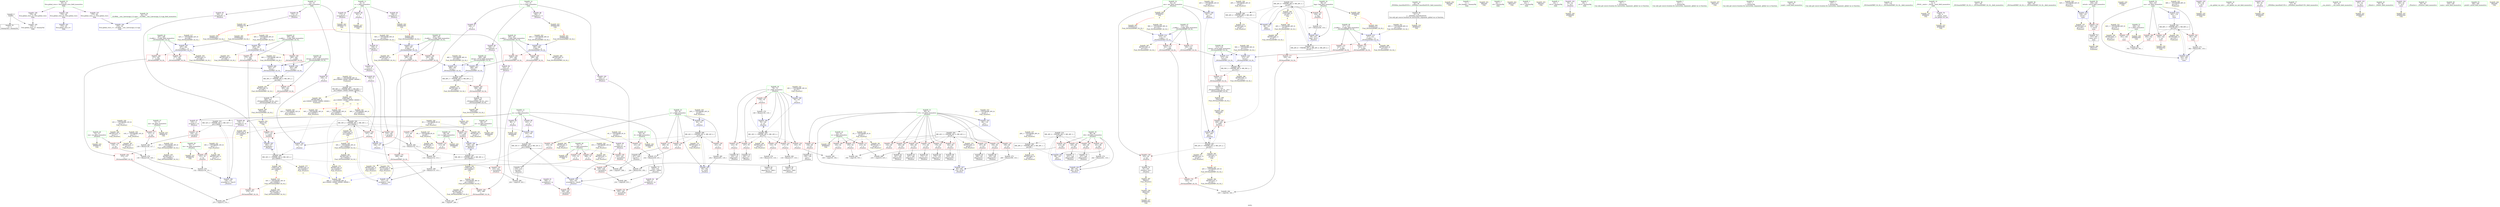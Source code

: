 digraph "SVFG" {
	label="SVFG";

	Node0x55beb4e05650 [shape=record,color=grey,label="{NodeID: 0\nNullPtr}"];
	Node0x55beb4e05650 -> Node0x55beb4e28750[style=solid];
	Node0x55beb4e05650 -> Node0x55beb4e30260[style=solid];
	Node0x55beb4e4d430 [shape=record,color=yellow,style=double,label="{NodeID: 360\nRETMU(68V_2)\npts\{100000 130000 160000 190000 \}\nFun[main]}"];
	Node0x55beb4e37540 [shape=record,color=grey,label="{NodeID: 277\n164 = Binary(163, 159, )\n}"];
	Node0x55beb4e37540 -> Node0x55beb4e2aaa0[style=solid];
	Node0x55beb4e2aaa0 [shape=record,color=blue,label="{NodeID: 194\n162\<--164\narrayidx19\<--rem20\n_Z5solvev\n}"];
	Node0x55beb4e2aaa0 -> Node0x55beb4e2e590[style=dashed];
	Node0x55beb4e2aaa0 -> Node0x55beb4e2e730[style=dashed];
	Node0x55beb4e2aaa0 -> Node0x55beb4e460d0[style=dashed];
	Node0x55beb4e27db0 [shape=record,color=red,label="{NodeID: 111\n215\<--62\n\<--n\n_Z5solvev\n}"];
	Node0x55beb4e27db0 -> Node0x55beb4e385c0[style=solid];
	Node0x55beb4e25ff0 [shape=record,color=green,label="{NodeID: 28\n74\<--75\ncm\<--cm_field_insensitive\n_Z5solvev\n}"];
	Node0x55beb4e25ff0 -> Node0x55beb4e2cb90[style=solid];
	Node0x55beb4e25ff0 -> Node0x55beb4e33250[style=solid];
	Node0x55beb4e30bf0 [shape=record,color=yellow,style=double,label="{NodeID: 388\nRETMU(60V_2)\npts\{318 \}\nFun[_ZSt3maxIiERKT_S2_S2_]}"];
	Node0x55beb4e460d0 [shape=record,color=black,label="{NodeID: 305\nMR_32V_5 = PHI(MR_32V_6, MR_32V_4, )\npts\{130000 \}\n}"];
	Node0x55beb4e460d0 -> Node0x55beb4e2e4c0[style=dashed];
	Node0x55beb4e460d0 -> Node0x55beb4e2aaa0[style=dashed];
	Node0x55beb4e460d0 -> Node0x55beb4e4e2f0[style=dashed];
	Node0x55beb4e330b0 [shape=record,color=yellow,style=double,label="{NodeID: 222\nAPARM(98)\nCS[]}"];
	Node0x55beb4e2dca0 [shape=record,color=red,label="{NodeID: 139\n230\<--84\n\<--a\n_Z5solvev\n}"];
	Node0x55beb4e2dca0 -> Node0x55beb4e36dc0[style=solid];
	Node0x55beb4e28850 [shape=record,color=black,label="{NodeID: 56\n41\<--42\n\<--_ZNSt8ios_base4InitD1Ev\nCan only get source location for instruction, argument, global var or function.}"];
	Node0x55beb4e28850 -> Node0x55beb4e338d0[style=solid];
	Node0x55beb4e4b1c0 [shape=record,color=yellow,style=double,label="{NodeID: 333\n20V_1 = ENCHI(MR_20V_0)\npts\{81 \}\nFun[_Z5solvev]}"];
	Node0x55beb4e4b1c0 -> Node0x55beb4e2a9d0[style=dashed];
	Node0x55beb4e34730 [shape=record,color=yellow,style=double,label="{NodeID: 250\nARet(96)\nCS[]}"];
	Node0x55beb4e2f360 [shape=record,color=red,label="{NodeID: 167\n298\<--292\n\<--__b.addr\n_ZSt3maxIxERKT_S2_S2_\n}"];
	Node0x55beb4e2f360 -> Node0x55beb4e2f5d0[style=solid];
	Node0x55beb4e29f40 [shape=record,color=purple,label="{NodeID: 84\n173\<--8\narrayidx25\<--s\n_Z5solvev\n}"];
	Node0x55beb4e29f40 -> Node0x55beb4e340f0[style=solid];
	Node0x55beb4e242a0 [shape=record,color=green,label="{NodeID: 1\n7\<--1\n__dso_handle\<--dummyObj\nGlob }"];
	Node0x55beb4e4d5a0 [shape=record,color=yellow,style=double,label="{NodeID: 361\nRETMU(2V_1)\npts\{63 \}\nFun[_Z5solvev]}"];
	Node0x55beb4e376c0 [shape=record,color=grey,label="{NodeID: 278\n132 = Binary(130, 131, )\n}"];
	Node0x55beb4e376c0 -> Node0x55beb4e30500[style=solid];
	Node0x55beb4e2ab70 [shape=record,color=blue,label="{NodeID: 195\n180\<--177\narrayidx28\<--\n_Z5solvev\n}"];
	Node0x55beb4e2ab70 -> Node0x55beb4e465d0[style=dashed];
	Node0x55beb4e27e80 [shape=record,color=red,label="{NodeID: 112\n231\<--64\n\<--d\n_Z5solvev\n}"];
	Node0x55beb4e27e80 -> Node0x55beb4e36dc0[style=solid];
	Node0x55beb4e260c0 [shape=record,color=green,label="{NodeID: 29\n76\<--77\nrm\<--rm_field_insensitive\n_Z5solvev\n}"];
	Node0x55beb4e260c0 -> Node0x55beb4e2cc60[style=solid];
	Node0x55beb4e260c0 -> Node0x55beb4e33320[style=solid];
	Node0x55beb4e30cd0 [shape=record,color=yellow,style=double,label="{NodeID: 389\nCSMU(30V_2)\npts\{100000 \}\nCS[]|{<s0>6}}"];
	Node0x55beb4e30cd0:s0 -> Node0x55beb4e4a3b0[style=dashed,color=red];
	Node0x55beb4e465d0 [shape=record,color=black,label="{NodeID: 306\nMR_34V_3 = PHI(MR_34V_4, MR_34V_2, )\npts\{160000 \}\n}"];
	Node0x55beb4e465d0 -> Node0x55beb4e2e660[style=dashed];
	Node0x55beb4e465d0 -> Node0x55beb4e2e8d0[style=dashed];
	Node0x55beb4e465d0 -> Node0x55beb4e2ab70[style=dashed];
	Node0x55beb4e465d0 -> Node0x55beb4e4e3d0[style=dashed];
	Node0x55beb4e465d0 -> Node0x55beb4e30e30[style=dashed];
	Node0x55beb4e33180 [shape=record,color=yellow,style=double,label="{NodeID: 223\nAPARM(72)\nCS[]}"];
	Node0x55beb4e2dd70 [shape=record,color=red,label="{NodeID: 140\n251\<--84\n\<--a\n_Z5solvev\n}"];
	Node0x55beb4e2dd70 -> Node0x55beb4e38140[style=solid];
	Node0x55beb4e28950 [shape=record,color=black,label="{NodeID: 57\n108\<--107\nidxprom\<--\n_Z5solvev\n}"];
	Node0x55beb4e4b2a0 [shape=record,color=yellow,style=double,label="{NodeID: 334\n22V_1 = ENCHI(MR_22V_0)\npts\{83 \}\nFun[_Z5solvev]}"];
	Node0x55beb4e4b2a0 -> Node0x55beb4e2ade0[style=dashed];
	Node0x55beb4e347c0 [shape=record,color=yellow,style=double,label="{NodeID: 251\nARet(40)\nCS[]}"];
	Node0x55beb4e2f430 [shape=record,color=red,label="{NodeID: 168\n302\<--292\n\<--__b.addr\n_ZSt3maxIxERKT_S2_S2_\n}"];
	Node0x55beb4e2f430 -> Node0x55beb4e32890[style=solid];
	Node0x55beb4e2a010 [shape=record,color=purple,label="{NodeID: 85\n189\<--8\narrayidx33\<--s\n_Z5solvev\n}"];
	Node0x55beb4e2a010 -> Node0x55beb4e34290[style=solid];
	Node0x55beb4e24330 [shape=record,color=green,label="{NodeID: 2\n20\<--1\n.str\<--dummyObj\nGlob }"];
	Node0x55beb4e4d6b0 [shape=record,color=yellow,style=double,label="{NodeID: 362\nRETMU(4V_1)\npts\{65 \}\nFun[_Z5solvev]}"];
	Node0x55beb4e37840 [shape=record,color=grey,label="{NodeID: 279\n134 = Binary(133, 119, )\n}"];
	Node0x55beb4e37840 -> Node0x55beb4e28bc0[style=solid];
	Node0x55beb4e2ac40 [shape=record,color=blue,label="{NodeID: 196\n196\<--193\narrayidx36\<--\n_Z5solvev\n}"];
	Node0x55beb4e2ac40 -> Node0x55beb4e46ad0[style=dashed];
	Node0x55beb4e27f50 [shape=record,color=red,label="{NodeID: 113\n111\<--66\n\<--as\n_Z5solvev\n}"];
	Node0x55beb4e27f50 -> Node0x55beb4e37fc0[style=solid];
	Node0x55beb4e26190 [shape=record,color=green,label="{NodeID: 30\n78\<--79\ni\<--i_field_insensitive\n_Z5solvev\n}"];
	Node0x55beb4e26190 -> Node0x55beb4e2cd30[style=solid];
	Node0x55beb4e26190 -> Node0x55beb4e2ce00[style=solid];
	Node0x55beb4e26190 -> Node0x55beb4e2ced0[style=solid];
	Node0x55beb4e26190 -> Node0x55beb4e2cfa0[style=solid];
	Node0x55beb4e26190 -> Node0x55beb4e2d070[style=solid];
	Node0x55beb4e26190 -> Node0x55beb4e2d140[style=solid];
	Node0x55beb4e26190 -> Node0x55beb4e30360[style=solid];
	Node0x55beb4e26190 -> Node0x55beb4e305d0[style=solid];
	Node0x55beb4e30e30 [shape=record,color=yellow,style=double,label="{NodeID: 390\nCSMU(34V_3)\npts\{160000 \}\nCS[]|{<s0>6}}"];
	Node0x55beb4e30e30:s0 -> Node0x55beb4e4a490[style=dashed,color=red];
	Node0x55beb4e46ad0 [shape=record,color=black,label="{NodeID: 307\nMR_36V_3 = PHI(MR_36V_4, MR_36V_2, )\npts\{190000 \}\n}"];
	Node0x55beb4e46ad0 -> Node0x55beb4e2e800[style=dashed];
	Node0x55beb4e46ad0 -> Node0x55beb4e2e9a0[style=dashed];
	Node0x55beb4e46ad0 -> Node0x55beb4e2ac40[style=dashed];
	Node0x55beb4e46ad0 -> Node0x55beb4e4e4b0[style=dashed];
	Node0x55beb4e46ad0 -> Node0x55beb4e31070[style=dashed];
	Node0x55beb4e33250 [shape=record,color=yellow,style=double,label="{NodeID: 224\nAPARM(74)\nCS[]}"];
	Node0x55beb4e2de40 [shape=record,color=red,label="{NodeID: 141\n236\<--86\n\<--bag\n_Z5solvev\n}"];
	Node0x55beb4e2de40 -> Node0x55beb4e36c40[style=solid];
	Node0x55beb4e28a20 [shape=record,color=black,label="{NodeID: 58\n120\<--118\nidxprom4\<--add3\n_Z5solvev\n}"];
	Node0x55beb4e4b380 [shape=record,color=yellow,style=double,label="{NodeID: 335\n24V_1 = ENCHI(MR_24V_0)\npts\{85 \}\nFun[_Z5solvev]}"];
	Node0x55beb4e4b380 -> Node0x55beb4e2aeb0[style=dashed];
	Node0x55beb4e34850 [shape=record,color=yellow,style=double,label="{NodeID: 252\nARet(357)\nCS[]}"];
	Node0x55beb4e2f500 [shape=record,color=red,label="{NodeID: 169\n297\<--296\n\<--\n_ZSt3maxIxERKT_S2_S2_\n}"];
	Node0x55beb4e2f500 -> Node0x55beb4e38440[style=solid];
	Node0x55beb4e2a0e0 [shape=record,color=purple,label="{NodeID: 86\n98\<--11\n\<--m\n_Z5solvev\n}"];
	Node0x55beb4e2a0e0 -> Node0x55beb4e330b0[style=solid];
	Node0x55beb4e243c0 [shape=record,color=green,label="{NodeID: 3\n22\<--1\n.str.1\<--dummyObj\nGlob }"];
	Node0x55beb4e4d790 [shape=record,color=yellow,style=double,label="{NodeID: 363\nRETMU(6V_1)\npts\{67 \}\nFun[_Z5solvev]}"];
	Node0x55beb4e379c0 [shape=record,color=grey,label="{NodeID: 280\n116 = Binary(114, 115, )\n}"];
	Node0x55beb4e379c0 -> Node0x55beb4e30430[style=solid];
	Node0x55beb4e2ad10 [shape=record,color=blue,label="{NodeID: 197\n80\<--200\ni14\<--inc38\n_Z5solvev\n}"];
	Node0x55beb4e2ad10 -> Node0x55beb4e45bd0[style=dashed];
	Node0x55beb4e28020 [shape=record,color=red,label="{NodeID: 114\n113\<--68\n\<--cs\n_Z5solvev\n}"];
	Node0x55beb4e28020 -> Node0x55beb4e37b40[style=solid];
	Node0x55beb4e26260 [shape=record,color=green,label="{NodeID: 31\n80\<--81\ni14\<--i14_field_insensitive\n_Z5solvev\n}"];
	Node0x55beb4e26260 -> Node0x55beb4e2d210[style=solid];
	Node0x55beb4e26260 -> Node0x55beb4e2d2e0[style=solid];
	Node0x55beb4e26260 -> Node0x55beb4e2d3b0[style=solid];
	Node0x55beb4e26260 -> Node0x55beb4e2d480[style=solid];
	Node0x55beb4e26260 -> Node0x55beb4e2d550[style=solid];
	Node0x55beb4e26260 -> Node0x55beb4e2d620[style=solid];
	Node0x55beb4e26260 -> Node0x55beb4e2d6f0[style=solid];
	Node0x55beb4e26260 -> Node0x55beb4e2d7c0[style=solid];
	Node0x55beb4e26260 -> Node0x55beb4e2d890[style=solid];
	Node0x55beb4e26260 -> Node0x55beb4e2d960[style=solid];
	Node0x55beb4e26260 -> Node0x55beb4e2a9d0[style=solid];
	Node0x55beb4e26260 -> Node0x55beb4e2ad10[style=solid];
	Node0x55beb4e30f10 [shape=record,color=yellow,style=double,label="{NodeID: 391\nCSMU(30V_2)\npts\{100000 \}\nCS[]|{<s0>7}}"];
	Node0x55beb4e30f10:s0 -> Node0x55beb4e4bc70[style=dashed,color=red];
	Node0x55beb4e46fd0 [shape=record,color=black,label="{NodeID: 308\nMR_18V_3 = PHI(MR_18V_4, MR_18V_2, )\npts\{79 \}\n}"];
	Node0x55beb4e46fd0 -> Node0x55beb4e2cd30[style=dashed];
	Node0x55beb4e46fd0 -> Node0x55beb4e2ce00[style=dashed];
	Node0x55beb4e46fd0 -> Node0x55beb4e2ced0[style=dashed];
	Node0x55beb4e46fd0 -> Node0x55beb4e2cfa0[style=dashed];
	Node0x55beb4e46fd0 -> Node0x55beb4e2d070[style=dashed];
	Node0x55beb4e46fd0 -> Node0x55beb4e2d140[style=dashed];
	Node0x55beb4e46fd0 -> Node0x55beb4e305d0[style=dashed];
	Node0x55beb4e46fd0 -> Node0x55beb4e4dcd0[style=dashed];
	Node0x55beb4e33320 [shape=record,color=yellow,style=double,label="{NodeID: 225\nAPARM(76)\nCS[]}"];
	Node0x55beb4e2df10 [shape=record,color=red,label="{NodeID: 142\n214\<--88\n\<--i44\n_Z5solvev\n}"];
	Node0x55beb4e2df10 -> Node0x55beb4e385c0[style=solid];
	Node0x55beb4e28af0 [shape=record,color=black,label="{NodeID: 59\n124\<--123\nidxprom6\<--\n_Z5solvev\n}"];
	Node0x55beb4e4b460 [shape=record,color=yellow,style=double,label="{NodeID: 336\n26V_1 = ENCHI(MR_26V_0)\npts\{87 \}\nFun[_Z5solvev]}"];
	Node0x55beb4e4b460 -> Node0x55beb4e44240[style=dashed];
	Node0x55beb4e348e0 [shape=record,color=yellow,style=double,label="{NodeID: 253\nARet(91)\nCS[]}"];
	Node0x55beb4e2f5d0 [shape=record,color=red,label="{NodeID: 170\n299\<--298\n\<--\n_ZSt3maxIxERKT_S2_S2_\n}"];
	Node0x55beb4e2f5d0 -> Node0x55beb4e38440[style=solid];
	Node0x55beb4e2a1b0 [shape=record,color=purple,label="{NodeID: 87\n125\<--11\narrayidx7\<--m\n_Z5solvev\n}"];
	Node0x55beb4e2a1b0 -> Node0x55beb4e2e320[style=solid];
	Node0x55beb4e24450 [shape=record,color=green,label="{NodeID: 4\n24\<--1\n.str.2\<--dummyObj\nGlob }"];
	Node0x55beb4e4d870 [shape=record,color=yellow,style=double,label="{NodeID: 364\nRETMU(8V_1)\npts\{69 \}\nFun[_Z5solvev]}"];
	Node0x55beb4e37b40 [shape=record,color=grey,label="{NodeID: 281\n114 = Binary(112, 113, )\n}"];
	Node0x55beb4e37b40 -> Node0x55beb4e379c0[style=solid];
	Node0x55beb4e2ade0 [shape=record,color=blue,label="{NodeID: 198\n82\<--101\nans\<--\n_Z5solvev\n}"];
	Node0x55beb4e2ade0 -> Node0x55beb4e43840[style=dashed];
	Node0x55beb4e2c920 [shape=record,color=red,label="{NodeID: 115\n115\<--70\n\<--rs\n_Z5solvev\n}"];
	Node0x55beb4e2c920 -> Node0x55beb4e379c0[style=solid];
	Node0x55beb4e26330 [shape=record,color=green,label="{NodeID: 32\n82\<--83\nans\<--ans_field_insensitive\n_Z5solvev\n}"];
	Node0x55beb4e26330 -> Node0x55beb4e2da30[style=solid];
	Node0x55beb4e26330 -> Node0x55beb4e2ade0[style=solid];
	Node0x55beb4e26330 -> Node0x55beb4e2b2c0[style=solid];
	Node0x55beb4e26330 -> Node0x55beb4e34360[style=solid];
	Node0x55beb4e31070 [shape=record,color=yellow,style=double,label="{NodeID: 392\nCSMU(36V_3)\npts\{190000 \}\nCS[]|{<s0>7}}"];
	Node0x55beb4e31070:s0 -> Node0x55beb4e4bd50[style=dashed,color=red];
	Node0x55beb4e47ce0 [shape=record,color=black,label="{NodeID: 309\nMR_30V_2 = PHI(MR_30V_3, MR_30V_1, )\npts\{100000 \}\n}"];
	Node0x55beb4e47ce0 -> Node0x55beb4e2e250[style=dashed];
	Node0x55beb4e47ce0 -> Node0x55beb4e2e3f0[style=dashed];
	Node0x55beb4e47ce0 -> Node0x55beb4e2e660[style=dashed];
	Node0x55beb4e47ce0 -> Node0x55beb4e2e800[style=dashed];
	Node0x55beb4e47ce0 -> Node0x55beb4e30430[style=dashed];
	Node0x55beb4e47ce0 -> Node0x55beb4e4e210[style=dashed];
	Node0x55beb4e47ce0 -> Node0x55beb4e30cd0[style=dashed];
	Node0x55beb4e47ce0 -> Node0x55beb4e30f10[style=dashed];
	Node0x55beb4e333f0 [shape=record,color=yellow,style=double,label="{NodeID: 226\nAPARM(94)\nCS[]}"];
	Node0x55beb4e2dfe0 [shape=record,color=red,label="{NodeID: 143\n220\<--88\n\<--i44\n_Z5solvev\n}"];
	Node0x55beb4e2dfe0 -> Node0x55beb4e294b0[style=solid];
	Node0x55beb4e28bc0 [shape=record,color=black,label="{NodeID: 60\n135\<--134\nidxprom12\<--add11\n_Z5solvev\n}"];
	Node0x55beb4e4b540 [shape=record,color=yellow,style=double,label="{NodeID: 337\n28V_1 = ENCHI(MR_28V_0)\npts\{89 \}\nFun[_Z5solvev]}"];
	Node0x55beb4e4b540 -> Node0x55beb4e44740[style=dashed];
	Node0x55beb4e34970 [shape=record,color=yellow,style=double,label="{NodeID: 254\nARet(174)\nCS[]}"];
	Node0x55beb4e34970 -> Node0x55beb4e2e660[style=solid];
	Node0x55beb4e2f6a0 [shape=record,color=red,label="{NodeID: 171\n333\<--313\n\<--retval\n_ZSt3maxIiERKT_S2_S2_\n}"];
	Node0x55beb4e2f6a0 -> Node0x55beb4e29990[style=solid];
	Node0x55beb4e2a280 [shape=record,color=purple,label="{NodeID: 88\n136\<--11\narrayidx13\<--m\n_Z5solvev\n}"];
	Node0x55beb4e2a280 -> Node0x55beb4e30500[style=solid];
	Node0x55beb4e24d90 [shape=record,color=green,label="{NodeID: 5\n26\<--1\n.str.3\<--dummyObj\nGlob }"];
	Node0x55beb4e4d950 [shape=record,color=yellow,style=double,label="{NodeID: 365\nRETMU(10V_1)\npts\{71 \}\nFun[_Z5solvev]}"];
	Node0x55beb4e37cc0 [shape=record,color=grey,label="{NodeID: 282\n128 = Binary(126, 127, )\n}"];
	Node0x55beb4e37cc0 -> Node0x55beb4e373c0[style=solid];
	Node0x55beb4e2aeb0 [shape=record,color=blue,label="{NodeID: 199\n84\<--101\na\<--\n_Z5solvev\n}"];
	Node0x55beb4e2aeb0 -> Node0x55beb4e43d40[style=dashed];
	Node0x55beb4e2c9f0 [shape=record,color=red,label="{NodeID: 116\n208\<--70\n\<--rs\n_Z5solvev\n}"];
	Node0x55beb4e2c9f0 -> Node0x55beb4e38d40[style=solid];
	Node0x55beb4e26400 [shape=record,color=green,label="{NodeID: 33\n84\<--85\na\<--a_field_insensitive\n_Z5solvev\n}"];
	Node0x55beb4e26400 -> Node0x55beb4e2db00[style=solid];
	Node0x55beb4e26400 -> Node0x55beb4e2dbd0[style=solid];
	Node0x55beb4e26400 -> Node0x55beb4e2dca0[style=solid];
	Node0x55beb4e26400 -> Node0x55beb4e2dd70[style=solid];
	Node0x55beb4e26400 -> Node0x55beb4e2aeb0[style=solid];
	Node0x55beb4e26400 -> Node0x55beb4e2b390[style=solid];
	Node0x55beb4e31150 [shape=record,color=yellow,style=double,label="{NodeID: 393\nCSMU(22V_3)\npts\{83 \}\nCS[]|{<s0>8}}"];
	Node0x55beb4e31150:s0 -> Node0x55beb4e4be30[style=dashed,color=red];
	Node0x55beb4e47dd0 [shape=record,color=black,label="{NodeID: 310\nMR_32V_2 = PHI(MR_32V_3, MR_32V_1, )\npts\{130000 \}\n}"];
	Node0x55beb4e47dd0 -> Node0x55beb4e2e320[style=dashed];
	Node0x55beb4e47dd0 -> Node0x55beb4e30500[style=dashed];
	Node0x55beb4e47dd0 -> Node0x55beb4e306a0[style=dashed];
	Node0x55beb4e334c0 [shape=record,color=yellow,style=double,label="{NodeID: 227\nAPARM(95)\nCS[]}"];
	Node0x55beb4e2e0b0 [shape=record,color=red,label="{NodeID: 144\n226\<--88\n\<--i44\n_Z5solvev\n}"];
	Node0x55beb4e2e0b0 -> Node0x55beb4e29580[style=solid];
	Node0x55beb4e28c90 [shape=record,color=black,label="{NodeID: 61\n159\<--158\nconv\<--\n_Z5solvev\n}"];
	Node0x55beb4e28c90 -> Node0x55beb4e37540[style=solid];
	Node0x55beb4e4b620 [shape=record,color=yellow,style=double,label="{NodeID: 338\n30V_1 = ENCHI(MR_30V_0)\npts\{100000 \}\nFun[_Z5solvev]}"];
	Node0x55beb4e4b620 -> Node0x55beb4e47ce0[style=dashed];
	Node0x55beb4e34a00 [shape=record,color=yellow,style=double,label="{NodeID: 255\nARet(190)\nCS[]}"];
	Node0x55beb4e34a00 -> Node0x55beb4e2e800[style=solid];
	Node0x55beb4e2f770 [shape=record,color=red,label="{NodeID: 172\n321\<--315\n\<--__a.addr\n_ZSt3maxIiERKT_S2_S2_\n}"];
	Node0x55beb4e2f770 -> Node0x55beb4e2fab0[style=solid];
	Node0x55beb4e2a350 [shape=record,color=purple,label="{NodeID: 89\n143\<--11\n\<--m\n_Z5solvev\n}"];
	Node0x55beb4e2a350 -> Node0x55beb4e306a0[style=solid];
	Node0x55beb4e24e20 [shape=record,color=green,label="{NodeID: 6\n29\<--1\n\<--dummyObj\nCan only get source location for instruction, argument, global var or function.}"];
	Node0x55beb4e4da30 [shape=record,color=yellow,style=double,label="{NodeID: 366\nRETMU(12V_1)\npts\{73 \}\nFun[_Z5solvev]}"];
	Node0x55beb4e37e40 [shape=record,color=grey,label="{NodeID: 283\n118 = Binary(117, 119, )\n}"];
	Node0x55beb4e37e40 -> Node0x55beb4e28a20[style=solid];
	Node0x55beb4e2af80 [shape=record,color=blue,label="{NodeID: 200\n86\<--101\nbag\<--\n_Z5solvev\n}"];
	Node0x55beb4e2af80 -> Node0x55beb4e48cd0[style=dashed];
	Node0x55beb4e2cac0 [shape=record,color=red,label="{NodeID: 117\n127\<--72\n\<--am\n_Z5solvev\n}"];
	Node0x55beb4e2cac0 -> Node0x55beb4e37cc0[style=solid];
	Node0x55beb4e264d0 [shape=record,color=green,label="{NodeID: 34\n86\<--87\nbag\<--bag_field_insensitive\n_Z5solvev\n}"];
	Node0x55beb4e264d0 -> Node0x55beb4e2de40[style=solid];
	Node0x55beb4e264d0 -> Node0x55beb4e2af80[style=solid];
	Node0x55beb4e264d0 -> Node0x55beb4e2b120[style=solid];
	Node0x55beb4e264d0 -> Node0x55beb4e34430[style=solid];
	Node0x55beb4e312b0 [shape=record,color=yellow,style=double,label="{NodeID: 394\nCSMU(26V_4)\npts\{87 \}\nCS[]|{<s0>8}}"];
	Node0x55beb4e312b0:s0 -> Node0x55beb4e4bf40[style=dashed,color=red];
	Node0x55beb4e482d0 [shape=record,color=black,label="{NodeID: 311\nMR_26V_6 = PHI(MR_26V_5, MR_26V_4, MR_26V_4, )\npts\{87 \}\n}"];
	Node0x55beb4e482d0 -> Node0x55beb4e48cd0[style=dashed];
	Node0x55beb4e33590 [shape=record,color=yellow,style=double,label="{NodeID: 228\nAPARM(66)\nCS[]}"];
	Node0x55beb4e2e180 [shape=record,color=red,label="{NodeID: 145\n241\<--88\n\<--i44\n_Z5solvev\n}"];
	Node0x55beb4e2e180 -> Node0x55beb4e370c0[style=solid];
	Node0x55beb4e28d60 [shape=record,color=black,label="{NodeID: 62\n161\<--160\nidxprom18\<--\n_Z5solvev\n}"];
	Node0x55beb4e4b700 [shape=record,color=yellow,style=double,label="{NodeID: 339\n32V_1 = ENCHI(MR_32V_0)\npts\{130000 \}\nFun[_Z5solvev]}"];
	Node0x55beb4e4b700 -> Node0x55beb4e47dd0[style=dashed];
	Node0x55beb4e34a90 [shape=record,color=yellow,style=double,label="{NodeID: 256\nARet(245)\nCS[]}"];
	Node0x55beb4e34a90 -> Node0x55beb4e2ea70[style=solid];
	Node0x55beb4e2f840 [shape=record,color=red,label="{NodeID: 173\n330\<--315\n\<--__a.addr\n_ZSt3maxIiERKT_S2_S2_\n}"];
	Node0x55beb4e2f840 -> Node0x55beb4e32ca0[style=solid];
	Node0x55beb4e2a420 [shape=record,color=purple,label="{NodeID: 90\n162\<--11\narrayidx19\<--m\n_Z5solvev\n}"];
	Node0x55beb4e2a420 -> Node0x55beb4e2e4c0[style=solid];
	Node0x55beb4e2a420 -> Node0x55beb4e2aaa0[style=solid];
	Node0x55beb4e24eb0 [shape=record,color=green,label="{NodeID: 7\n101\<--1\n\<--dummyObj\nCan only get source location for instruction, argument, global var or function.}"];
	Node0x55beb4e4db10 [shape=record,color=yellow,style=double,label="{NodeID: 367\nRETMU(14V_1)\npts\{75 \}\nFun[_Z5solvev]}"];
	Node0x55beb4e37fc0 [shape=record,color=grey,label="{NodeID: 284\n112 = Binary(110, 111, )\n}"];
	Node0x55beb4e37fc0 -> Node0x55beb4e37b40[style=solid];
	Node0x55beb4e2b050 [shape=record,color=blue,label="{NodeID: 201\n88\<--101\ni44\<--\n_Z5solvev\n}"];
	Node0x55beb4e2b050 -> Node0x55beb4e491d0[style=dashed];
	Node0x55beb4e2cb90 [shape=record,color=red,label="{NodeID: 118\n129\<--74\n\<--cm\n_Z5solvev\n}"];
	Node0x55beb4e2cb90 -> Node0x55beb4e373c0[style=solid];
	Node0x55beb4e265a0 [shape=record,color=green,label="{NodeID: 35\n88\<--89\ni44\<--i44_field_insensitive\n_Z5solvev\n}"];
	Node0x55beb4e265a0 -> Node0x55beb4e2df10[style=solid];
	Node0x55beb4e265a0 -> Node0x55beb4e2dfe0[style=solid];
	Node0x55beb4e265a0 -> Node0x55beb4e2e0b0[style=solid];
	Node0x55beb4e265a0 -> Node0x55beb4e2e180[style=solid];
	Node0x55beb4e265a0 -> Node0x55beb4e2b050[style=solid];
	Node0x55beb4e265a0 -> Node0x55beb4e2b1f0[style=solid];
	Node0x55beb4e31390 [shape=record,color=yellow,style=double,label="{NodeID: 395\nCSMU(68V_2)\npts\{100000 130000 160000 190000 \}\nCS[]|{<s0>11|<s1>11|<s2>11|<s3>11}}"];
	Node0x55beb4e31390:s0 -> Node0x55beb4e4b620[style=dashed,color=red];
	Node0x55beb4e31390:s1 -> Node0x55beb4e4b700[style=dashed,color=red];
	Node0x55beb4e31390:s2 -> Node0x55beb4e4b7e0[style=dashed,color=red];
	Node0x55beb4e31390:s3 -> Node0x55beb4e4b8c0[style=dashed,color=red];
	Node0x55beb4e487d0 [shape=record,color=black,label="{NodeID: 312\nMR_38V_3 = PHI(MR_38V_4, MR_38V_2, )\npts\{264 \}\n}"];
	Node0x55beb4e487d0 -> Node0x55beb4e2eb40[style=dashed];
	Node0x55beb4e487d0 -> Node0x55beb4e4c2c0[style=dashed];
	Node0x55beb4e33660 [shape=record,color=yellow,style=double,label="{NodeID: 229\nAPARM(68)\nCS[]}"];
	Node0x55beb4e2e250 [shape=record,color=red,label="{NodeID: 146\n110\<--109\n\<--arrayidx\n_Z5solvev\n}"];
	Node0x55beb4e2e250 -> Node0x55beb4e37fc0[style=solid];
	Node0x55beb4e28e30 [shape=record,color=black,label="{NodeID: 63\n167\<--166\nidxprom21\<--\n_Z5solvev\n}"];
	Node0x55beb4e4b7e0 [shape=record,color=yellow,style=double,label="{NodeID: 340\n34V_1 = ENCHI(MR_34V_0)\npts\{160000 \}\nFun[_Z5solvev]}"];
	Node0x55beb4e4b7e0 -> Node0x55beb4e2a900[style=dashed];
	Node0x55beb4e34b20 [shape=record,color=yellow,style=double,label="{NodeID: 257\nARet(347)\nCS[]}"];
	Node0x55beb4e2f910 [shape=record,color=red,label="{NodeID: 174\n323\<--317\n\<--__b.addr\n_ZSt3maxIiERKT_S2_S2_\n}"];
	Node0x55beb4e2f910 -> Node0x55beb4e2fb80[style=solid];
	Node0x55beb4e2a4f0 [shape=record,color=purple,label="{NodeID: 91\n168\<--11\narrayidx22\<--m\n_Z5solvev\n}"];
	Node0x55beb4e2a4f0 -> Node0x55beb4e2e590[style=solid];
	Node0x55beb4e24f40 [shape=record,color=green,label="{NodeID: 8\n119\<--1\n\<--dummyObj\nCan only get source location for instruction, argument, global var or function.}"];
	Node0x55beb4e4dbf0 [shape=record,color=yellow,style=double,label="{NodeID: 368\nRETMU(16V_1)\npts\{77 \}\nFun[_Z5solvev]}"];
	Node0x55beb4e38140 [shape=record,color=grey,label="{NodeID: 285\n252 = Binary(251, 119, )\n}"];
	Node0x55beb4e38140 -> Node0x55beb4e2b390[style=solid];
	Node0x55beb4e2b120 [shape=record,color=blue,label="{NodeID: 202\n86\<--237\nbag\<--inc57\n_Z5solvev\n}"];
	Node0x55beb4e2b120 -> Node0x55beb4e482d0[style=dashed];
	Node0x55beb4e2cc60 [shape=record,color=red,label="{NodeID: 119\n131\<--76\n\<--rm\n_Z5solvev\n}"];
	Node0x55beb4e2cc60 -> Node0x55beb4e376c0[style=solid];
	Node0x55beb4e26670 [shape=record,color=green,label="{NodeID: 36\n92\<--93\nscanf\<--scanf_field_insensitive\n}"];
	Node0x55beb4e31580 [shape=record,color=yellow,style=double,label="{NodeID: 396\n68V_3 = CSCHI(MR_68V_2)\npts\{100000 130000 160000 190000 \}\nCS[]}"];
	Node0x55beb4e31580 -> Node0x55beb4e45140[style=dashed];
	Node0x55beb4e48cd0 [shape=record,color=black,label="{NodeID: 313\nMR_26V_4 = PHI(MR_26V_6, MR_26V_3, )\npts\{87 \}\n}"];
	Node0x55beb4e48cd0 -> Node0x55beb4e2de40[style=dashed];
	Node0x55beb4e48cd0 -> Node0x55beb4e2ea70[style=dashed];
	Node0x55beb4e48cd0 -> Node0x55beb4e2b120[style=dashed];
	Node0x55beb4e48cd0 -> Node0x55beb4e44240[style=dashed];
	Node0x55beb4e48cd0 -> Node0x55beb4e482d0[style=dashed];
	Node0x55beb4e48cd0 -> Node0x55beb4e312b0[style=dashed];
	Node0x55beb4e33730 [shape=record,color=yellow,style=double,label="{NodeID: 230\nAPARM(70)\nCS[]}"];
	Node0x55beb4e2e320 [shape=record,color=red,label="{NodeID: 147\n126\<--125\n\<--arrayidx7\n_Z5solvev\n}"];
	Node0x55beb4e2e320 -> Node0x55beb4e37cc0[style=solid];
	Node0x55beb4e28f00 [shape=record,color=black,label="{NodeID: 64\n172\<--171\nidxprom24\<--\n_Z5solvev\n}"];
	Node0x55beb4e4b8c0 [shape=record,color=yellow,style=double,label="{NodeID: 341\n36V_1 = ENCHI(MR_36V_0)\npts\{190000 \}\nFun[_Z5solvev]}"];
	Node0x55beb4e4b8c0 -> Node0x55beb4e30770[style=dashed];
	Node0x55beb4e2b910 [shape=record,color=yellow,style=double,label="{NodeID: 258\nARet(355)\nCS[]}"];
	Node0x55beb4e2b910 -> Node0x55beb4e33ce0[style=solid];
	Node0x55beb4e2f9e0 [shape=record,color=red,label="{NodeID: 175\n327\<--317\n\<--__b.addr\n_ZSt3maxIiERKT_S2_S2_\n}"];
	Node0x55beb4e2f9e0 -> Node0x55beb4e32bd0[style=solid];
	Node0x55beb4e2a5c0 [shape=record,color=purple,label="{NodeID: 92\n184\<--11\narrayidx30\<--m\n_Z5solvev\n}"];
	Node0x55beb4e2a5c0 -> Node0x55beb4e2e730[style=solid];
	Node0x55beb4e24fd0 [shape=record,color=green,label="{NodeID: 9\n145\<--1\n\<--dummyObj\nCan only get source location for instruction, argument, global var or function.}"];
	Node0x55beb4e4dcd0 [shape=record,color=yellow,style=double,label="{NodeID: 369\nRETMU(18V_3)\npts\{79 \}\nFun[_Z5solvev]}"];
	Node0x55beb4e382c0 [shape=record,color=grey,label="{NodeID: 286\n234 = cmp(229, 233, )\n}"];
	Node0x55beb4e2b1f0 [shape=record,color=blue,label="{NodeID: 203\n88\<--242\ni44\<--inc59\n_Z5solvev\n}"];
	Node0x55beb4e2b1f0 -> Node0x55beb4e491d0[style=dashed];
	Node0x55beb4e2cd30 [shape=record,color=red,label="{NodeID: 120\n103\<--78\n\<--i\n_Z5solvev\n}"];
	Node0x55beb4e2cd30 -> Node0x55beb4e39040[style=solid];
	Node0x55beb4e26770 [shape=record,color=green,label="{NodeID: 37\n175\<--176\n_ZSt3minIxERKT_S2_S2_\<--_ZSt3minIxERKT_S2_S2__field_insensitive\n}"];
	Node0x55beb4e491d0 [shape=record,color=black,label="{NodeID: 314\nMR_28V_4 = PHI(MR_28V_5, MR_28V_3, )\npts\{89 \}\n}"];
	Node0x55beb4e491d0 -> Node0x55beb4e2df10[style=dashed];
	Node0x55beb4e491d0 -> Node0x55beb4e2dfe0[style=dashed];
	Node0x55beb4e491d0 -> Node0x55beb4e2e0b0[style=dashed];
	Node0x55beb4e491d0 -> Node0x55beb4e2e180[style=dashed];
	Node0x55beb4e491d0 -> Node0x55beb4e2b1f0[style=dashed];
	Node0x55beb4e491d0 -> Node0x55beb4e44740[style=dashed];
	Node0x55beb4e33800 [shape=record,color=yellow,style=double,label="{NodeID: 231\nAPARM(4)\nCS[]}"];
	Node0x55beb4e2e3f0 [shape=record,color=red,label="{NodeID: 148\n147\<--146\n\<--\n_Z5solvev\n}"];
	Node0x55beb4e2e3f0 -> Node0x55beb4e30770[style=solid];
	Node0x55beb4e2e3f0 -> Node0x55beb4e2a900[style=solid];
	Node0x55beb4e28fd0 [shape=record,color=black,label="{NodeID: 65\n179\<--178\nidxprom27\<--\n_Z5solvev\n}"];
	Node0x55beb4e4b9a0 [shape=record,color=yellow,style=double,label="{NodeID: 342\n46V_1 = ENCHI(MR_46V_0)\npts\{289 \}\nFun[_ZSt3maxIxERKT_S2_S2_]}"];
	Node0x55beb4e4b9a0 -> Node0x55beb4e32890[style=dashed];
	Node0x55beb4e4b9a0 -> Node0x55beb4e32960[style=dashed];
	Node0x55beb4e2b9d0 [shape=record,color=yellow,style=double,label="{NodeID: 259\nFPARM(261)\nFun[_ZSt3minIxERKT_S2_S2_]}"];
	Node0x55beb4e2b9d0 -> Node0x55beb4e2b460[style=solid];
	Node0x55beb4e2fab0 [shape=record,color=red,label="{NodeID: 176\n322\<--321\n\<--\n_ZSt3maxIiERKT_S2_S2_\n}"];
	Node0x55beb4e2fab0 -> Node0x55beb4e38ec0[style=solid];
	Node0x55beb4e2a690 [shape=record,color=purple,label="{NodeID: 93\n150\<--14\n\<--L\n_Z5solvev\n}"];
	Node0x55beb4e2a690 -> Node0x55beb4e2a900[style=solid];
	Node0x55beb4e25060 [shape=record,color=green,label="{NodeID: 10\n4\<--6\n_ZStL8__ioinit\<--_ZStL8__ioinit_field_insensitive\nGlob }"];
	Node0x55beb4e25060 -> Node0x55beb4e29b30[style=solid];
	Node0x55beb4e25060 -> Node0x55beb4e33800[style=solid];
	Node0x55beb4e4ddb0 [shape=record,color=yellow,style=double,label="{NodeID: 370\nRETMU(20V_3)\npts\{81 \}\nFun[_Z5solvev]}"];
	Node0x55beb4e38440 [shape=record,color=grey,label="{NodeID: 287\n300 = cmp(297, 299, )\n}"];
	Node0x55beb4e2b2c0 [shape=record,color=blue,label="{NodeID: 204\n82\<--248\nans\<--\n_Z5solvev\n}"];
	Node0x55beb4e2b2c0 -> Node0x55beb4e43840[style=dashed];
	Node0x55beb4e2ce00 [shape=record,color=red,label="{NodeID: 121\n107\<--78\n\<--i\n_Z5solvev\n}"];
	Node0x55beb4e2ce00 -> Node0x55beb4e28950[style=solid];
	Node0x55beb4e26870 [shape=record,color=green,label="{NodeID: 38\n191\<--192\n_ZSt3maxIxERKT_S2_S2_\<--_ZSt3maxIxERKT_S2_S2__field_insensitive\n}"];
	Node0x55beb4e496d0 [shape=record,color=yellow,style=double,label="{NodeID: 315\n38V_1 = ENCHI(MR_38V_0)\npts\{264 \}\nFun[_ZSt3minIxERKT_S2_S2_]}"];
	Node0x55beb4e496d0 -> Node0x55beb4e2b600[style=dashed];
	Node0x55beb4e496d0 -> Node0x55beb4e2b6d0[style=dashed];
	Node0x55beb4e338d0 [shape=record,color=yellow,style=double,label="{NodeID: 232\nAPARM(41)\nCS[]}"];
	Node0x55beb4e2e4c0 [shape=record,color=red,label="{NodeID: 149\n163\<--162\n\<--arrayidx19\n_Z5solvev\n}"];
	Node0x55beb4e2e4c0 -> Node0x55beb4e37540[style=solid];
	Node0x55beb4e290a0 [shape=record,color=black,label="{NodeID: 66\n183\<--182\nidxprom29\<--\n_Z5solvev\n}"];
	Node0x55beb4e4bab0 [shape=record,color=yellow,style=double,label="{NodeID: 343\n48V_1 = ENCHI(MR_48V_0)\npts\{291 \}\nFun[_ZSt3maxIxERKT_S2_S2_]}"];
	Node0x55beb4e4bab0 -> Node0x55beb4e2b7a0[style=dashed];
	Node0x55beb4e2bac0 [shape=record,color=yellow,style=double,label="{NodeID: 260\nFPARM(262)\nFun[_ZSt3minIxERKT_S2_S2_]}"];
	Node0x55beb4e2bac0 -> Node0x55beb4e2b530[style=solid];
	Node0x55beb4e2fb80 [shape=record,color=red,label="{NodeID: 177\n324\<--323\n\<--\n_ZSt3maxIiERKT_S2_S2_\n}"];
	Node0x55beb4e2fb80 -> Node0x55beb4e38ec0[style=solid];
	Node0x55beb4e2a760 [shape=record,color=purple,label="{NodeID: 94\n170\<--14\narrayidx23\<--L\n_Z5solvev\n}"];
	Node0x55beb4e2a760 -> Node0x55beb4e34020[style=solid];
	Node0x55beb4e250f0 [shape=record,color=green,label="{NodeID: 11\n8\<--10\ns\<--s_field_insensitive\nGlob }"];
	Node0x55beb4e250f0 -> Node0x55beb4e29c00[style=solid];
	Node0x55beb4e250f0 -> Node0x55beb4e29cd0[style=solid];
	Node0x55beb4e250f0 -> Node0x55beb4e29da0[style=solid];
	Node0x55beb4e250f0 -> Node0x55beb4e29e70[style=solid];
	Node0x55beb4e250f0 -> Node0x55beb4e29f40[style=solid];
	Node0x55beb4e250f0 -> Node0x55beb4e2a010[style=solid];
	Node0x55beb4e4de90 [shape=record,color=yellow,style=double,label="{NodeID: 371\nRETMU(22V_3)\npts\{83 \}\nFun[_Z5solvev]}"];
	Node0x55beb4e385c0 [shape=record,color=grey,label="{NodeID: 288\n216 = cmp(214, 215, )\n}"];
	Node0x55beb4e2b390 [shape=record,color=blue,label="{NodeID: 205\n84\<--252\na\<--inc63\n_Z5solvev\n}"];
	Node0x55beb4e2b390 -> Node0x55beb4e43d40[style=dashed];
	Node0x55beb4e2ced0 [shape=record,color=red,label="{NodeID: 122\n117\<--78\n\<--i\n_Z5solvev\n}"];
	Node0x55beb4e2ced0 -> Node0x55beb4e37e40[style=solid];
	Node0x55beb4e26970 [shape=record,color=green,label="{NodeID: 39\n246\<--247\n_ZSt3maxIiERKT_S2_S2_\<--_ZSt3maxIiERKT_S2_S2__field_insensitive\n}"];
	Node0x55beb4e4a1f0 [shape=record,color=yellow,style=double,label="{NodeID: 316\n40V_1 = ENCHI(MR_40V_0)\npts\{266 \}\nFun[_ZSt3minIxERKT_S2_S2_]}"];
	Node0x55beb4e4a1f0 -> Node0x55beb4e2b460[style=dashed];
	Node0x55beb4e339a0 [shape=record,color=yellow,style=double,label="{NodeID: 233\nAPARM(39)\nCS[]}"];
	Node0x55beb4e2e590 [shape=record,color=red,label="{NodeID: 150\n169\<--168\n\<--arrayidx22\n_Z5solvev\n}"];
	Node0x55beb4e29170 [shape=record,color=black,label="{NodeID: 67\n188\<--187\nidxprom32\<--\n_Z5solvev\n}"];
	Node0x55beb4e4bb90 [shape=record,color=yellow,style=double,label="{NodeID: 344\n50V_1 = ENCHI(MR_50V_0)\npts\{293 \}\nFun[_ZSt3maxIxERKT_S2_S2_]}"];
	Node0x55beb4e4bb90 -> Node0x55beb4e2b870[style=dashed];
	Node0x55beb4e2bbb0 [shape=record,color=yellow,style=double,label="{NodeID: 261\nFPARM(286)\nFun[_ZSt3maxIxERKT_S2_S2_]}"];
	Node0x55beb4e2bbb0 -> Node0x55beb4e2b7a0[style=solid];
	Node0x55beb4e2fc50 [shape=record,color=red,label="{NodeID: 178\n365\<--338\n\<--retval\nmain\n}"];
	Node0x55beb4e2fc50 -> Node0x55beb4e29a60[style=solid];
	Node0x55beb4e2a830 [shape=record,color=purple,label="{NodeID: 95\n180\<--14\narrayidx28\<--L\n_Z5solvev\n}"];
	Node0x55beb4e2a830 -> Node0x55beb4e2ab70[style=solid];
	Node0x55beb4e25180 [shape=record,color=green,label="{NodeID: 12\n11\<--13\nm\<--m_field_insensitive\nGlob }"];
	Node0x55beb4e25180 -> Node0x55beb4e2a0e0[style=solid];
	Node0x55beb4e25180 -> Node0x55beb4e2a1b0[style=solid];
	Node0x55beb4e25180 -> Node0x55beb4e2a280[style=solid];
	Node0x55beb4e25180 -> Node0x55beb4e2a350[style=solid];
	Node0x55beb4e25180 -> Node0x55beb4e2a420[style=solid];
	Node0x55beb4e25180 -> Node0x55beb4e2a4f0[style=solid];
	Node0x55beb4e25180 -> Node0x55beb4e2a5c0[style=solid];
	Node0x55beb4e4df70 [shape=record,color=yellow,style=double,label="{NodeID: 372\nRETMU(24V_3)\npts\{85 \}\nFun[_Z5solvev]}"];
	Node0x55beb4e38740 [shape=record,color=grey,label="{NodeID: 289\n224 = cmp(219, 223, )\n}"];
	Node0x55beb4e2b460 [shape=record,color=blue,label="{NodeID: 206\n265\<--261\n__a.addr\<--__a\n_ZSt3minIxERKT_S2_S2_\n}"];
	Node0x55beb4e2b460 -> Node0x55beb4e2ec10[style=dashed];
	Node0x55beb4e2b460 -> Node0x55beb4e2ece0[style=dashed];
	Node0x55beb4e2b460 -> Node0x55beb4e4cde0[style=dashed];
	Node0x55beb4e2cfa0 [shape=record,color=red,label="{NodeID: 123\n123\<--78\n\<--i\n_Z5solvev\n}"];
	Node0x55beb4e2cfa0 -> Node0x55beb4e28af0[style=solid];
	Node0x55beb4e26a70 [shape=record,color=green,label="{NodeID: 40\n263\<--264\nretval\<--retval_field_insensitive\n_ZSt3minIxERKT_S2_S2_\n}"];
	Node0x55beb4e26a70 -> Node0x55beb4e2eb40[style=solid];
	Node0x55beb4e26a70 -> Node0x55beb4e2b600[style=solid];
	Node0x55beb4e26a70 -> Node0x55beb4e2b6d0[style=solid];
	Node0x55beb4e4a2d0 [shape=record,color=yellow,style=double,label="{NodeID: 317\n42V_1 = ENCHI(MR_42V_0)\npts\{268 \}\nFun[_ZSt3minIxERKT_S2_S2_]}"];
	Node0x55beb4e4a2d0 -> Node0x55beb4e2b530[style=dashed];
	Node0x55beb4e33a70 [shape=record,color=yellow,style=double,label="{NodeID: 234\nAPARM(7)\nCS[]}"];
	Node0x55beb4e2e660 [shape=record,color=red,label="{NodeID: 151\n177\<--174\n\<--call26\n_Z5solvev\n}"];
	Node0x55beb4e2e660 -> Node0x55beb4e2ab70[style=solid];
	Node0x55beb4e29240 [shape=record,color=black,label="{NodeID: 68\n195\<--194\nidxprom35\<--\n_Z5solvev\n}"];
	Node0x55beb4e4bc70 [shape=record,color=yellow,style=double,label="{NodeID: 345\n30V_1 = ENCHI(MR_30V_0)\npts\{100000 \}\nFun[_ZSt3maxIxERKT_S2_S2_]}"];
	Node0x55beb4e4bc70 -> Node0x55beb4e2f5d0[style=dashed];
	Node0x55beb4e4bc70 -> Node0x55beb4e4e860[style=dashed];
	Node0x55beb4e2bca0 [shape=record,color=yellow,style=double,label="{NodeID: 262\nFPARM(287)\nFun[_ZSt3maxIxERKT_S2_S2_]}"];
	Node0x55beb4e2bca0 -> Node0x55beb4e2b870[style=solid];
	Node0x55beb4e2fd20 [shape=record,color=red,label="{NodeID: 179\n351\<--340\n\<--z\nmain\n}"];
	Node0x55beb4e2fd20 -> Node0x55beb4e38a40[style=solid];
	Node0x55beb4e270f0 [shape=record,color=purple,label="{NodeID: 96\n222\<--14\narrayidx50\<--L\n_Z5solvev\n}"];
	Node0x55beb4e270f0 -> Node0x55beb4e2e8d0[style=solid];
	Node0x55beb4e25210 [shape=record,color=green,label="{NodeID: 13\n14\<--16\nL\<--L_field_insensitive\nGlob }"];
	Node0x55beb4e25210 -> Node0x55beb4e2a690[style=solid];
	Node0x55beb4e25210 -> Node0x55beb4e2a760[style=solid];
	Node0x55beb4e25210 -> Node0x55beb4e2a830[style=solid];
	Node0x55beb4e25210 -> Node0x55beb4e270f0[style=solid];
	Node0x55beb4e4e050 [shape=record,color=yellow,style=double,label="{NodeID: 373\nRETMU(26V_2)\npts\{87 \}\nFun[_Z5solvev]}"];
	Node0x55beb4e388c0 [shape=record,color=grey,label="{NodeID: 290\n275 = cmp(272, 274, )\n}"];
	Node0x55beb4e2b530 [shape=record,color=blue,label="{NodeID: 207\n267\<--262\n__b.addr\<--__b\n_ZSt3minIxERKT_S2_S2_\n}"];
	Node0x55beb4e2b530 -> Node0x55beb4e2edb0[style=dashed];
	Node0x55beb4e2b530 -> Node0x55beb4e2ee80[style=dashed];
	Node0x55beb4e2b530 -> Node0x55beb4e4cec0[style=dashed];
	Node0x55beb4e2d070 [shape=record,color=red,label="{NodeID: 124\n133\<--78\n\<--i\n_Z5solvev\n}"];
	Node0x55beb4e2d070 -> Node0x55beb4e37840[style=solid];
	Node0x55beb4e26b40 [shape=record,color=green,label="{NodeID: 41\n265\<--266\n__a.addr\<--__a.addr_field_insensitive\n_ZSt3minIxERKT_S2_S2_\n}"];
	Node0x55beb4e26b40 -> Node0x55beb4e2ec10[style=solid];
	Node0x55beb4e26b40 -> Node0x55beb4e2ece0[style=solid];
	Node0x55beb4e26b40 -> Node0x55beb4e2b460[style=solid];
	Node0x55beb4e4a3b0 [shape=record,color=yellow,style=double,label="{NodeID: 318\n30V_1 = ENCHI(MR_30V_0)\npts\{100000 \}\nFun[_ZSt3minIxERKT_S2_S2_]}"];
	Node0x55beb4e4a3b0 -> Node0x55beb4e2ef50[style=dashed];
	Node0x55beb4e4a3b0 -> Node0x55beb4e4cfa0[style=dashed];
	Node0x55beb4e33b40 [shape=record,color=yellow,style=double,label="{NodeID: 235\nAPARM(356)\nCS[]}"];
	Node0x55beb4e2e730 [shape=record,color=red,label="{NodeID: 152\n185\<--184\n\<--arrayidx30\n_Z5solvev\n}"];
	Node0x55beb4e29310 [shape=record,color=black,label="{NodeID: 69\n207\<--206\nconv41\<--\n_Z5solvev\n}"];
	Node0x55beb4e29310 -> Node0x55beb4e38d40[style=solid];
	Node0x55beb4e4bd50 [shape=record,color=yellow,style=double,label="{NodeID: 346\n36V_1 = ENCHI(MR_36V_0)\npts\{190000 \}\nFun[_ZSt3maxIxERKT_S2_S2_]}"];
	Node0x55beb4e4bd50 -> Node0x55beb4e2f500[style=dashed];
	Node0x55beb4e4bd50 -> Node0x55beb4e4e940[style=dashed];
	Node0x55beb4e2bd90 [shape=record,color=yellow,style=double,label="{NodeID: 263\nFPARM(311)\nFun[_ZSt3maxIiERKT_S2_S2_]}"];
	Node0x55beb4e2bd90 -> Node0x55beb4e32a30[style=solid];
	Node0x55beb4e2fdf0 [shape=record,color=red,label="{NodeID: 180\n350\<--342\n\<--cas\nmain\n}"];
	Node0x55beb4e2fdf0 -> Node0x55beb4e38a40[style=solid];
	Node0x55beb4e271c0 [shape=record,color=purple,label="{NodeID: 97\n148\<--17\n\<--U\n_Z5solvev\n}"];
	Node0x55beb4e271c0 -> Node0x55beb4e30770[style=solid];
	Node0x55beb4e25310 [shape=record,color=green,label="{NodeID: 14\n17\<--19\nU\<--U_field_insensitive\nGlob }"];
	Node0x55beb4e25310 -> Node0x55beb4e271c0[style=solid];
	Node0x55beb4e25310 -> Node0x55beb4e27290[style=solid];
	Node0x55beb4e25310 -> Node0x55beb4e27360[style=solid];
	Node0x55beb4e25310 -> Node0x55beb4e27430[style=solid];
	Node0x55beb4e4e130 [shape=record,color=yellow,style=double,label="{NodeID: 374\nRETMU(28V_2)\npts\{89 \}\nFun[_Z5solvev]}"];
	Node0x55beb4e38a40 [shape=record,color=grey,label="{NodeID: 291\n352 = cmp(350, 351, )\n}"];
	Node0x55beb4e2b600 [shape=record,color=blue,label="{NodeID: 208\n263\<--277\nretval\<--\n_ZSt3minIxERKT_S2_S2_\n}"];
	Node0x55beb4e2b600 -> Node0x55beb4e487d0[style=dashed];
	Node0x55beb4e2d140 [shape=record,color=red,label="{NodeID: 125\n139\<--78\n\<--i\n_Z5solvev\n}"];
	Node0x55beb4e2d140 -> Node0x55beb4e2c800[style=solid];
	Node0x55beb4e26c10 [shape=record,color=green,label="{NodeID: 42\n267\<--268\n__b.addr\<--__b.addr_field_insensitive\n_ZSt3minIxERKT_S2_S2_\n}"];
	Node0x55beb4e26c10 -> Node0x55beb4e2edb0[style=solid];
	Node0x55beb4e26c10 -> Node0x55beb4e2ee80[style=solid];
	Node0x55beb4e26c10 -> Node0x55beb4e2b530[style=solid];
	Node0x55beb4e4a490 [shape=record,color=yellow,style=double,label="{NodeID: 319\n34V_1 = ENCHI(MR_34V_0)\npts\{160000 \}\nFun[_ZSt3minIxERKT_S2_S2_]}"];
	Node0x55beb4e4a490 -> Node0x55beb4e2f020[style=dashed];
	Node0x55beb4e4a490 -> Node0x55beb4e4d080[style=dashed];
	Node0x55beb4e33c10 [shape=record,color=yellow,style=double,label="{NodeID: 236\nAPARM(354)\nCS[]}"];
	Node0x55beb4e2e800 [shape=record,color=red,label="{NodeID: 153\n193\<--190\n\<--call34\n_Z5solvev\n}"];
	Node0x55beb4e2e800 -> Node0x55beb4e2ac40[style=solid];
	Node0x55beb4e293e0 [shape=record,color=black,label="{NodeID: 70\n219\<--218\nconv48\<--\n_Z5solvev\n}"];
	Node0x55beb4e293e0 -> Node0x55beb4e38740[style=solid];
	Node0x55beb4e4be30 [shape=record,color=yellow,style=double,label="{NodeID: 347\n22V_1 = ENCHI(MR_22V_0)\npts\{83 \}\nFun[_ZSt3maxIiERKT_S2_S2_]}"];
	Node0x55beb4e4be30 -> Node0x55beb4e2fab0[style=dashed];
	Node0x55beb4e4be30 -> Node0x55beb4e30840[style=dashed];
	Node0x55beb4e2be80 [shape=record,color=yellow,style=double,label="{NodeID: 264\nFPARM(312)\nFun[_ZSt3maxIiERKT_S2_S2_]}"];
	Node0x55beb4e2be80 -> Node0x55beb4e32b00[style=solid];
	Node0x55beb4e2fec0 [shape=record,color=red,label="{NodeID: 181\n354\<--342\n\<--cas\nmain\n}"];
	Node0x55beb4e2fec0 -> Node0x55beb4e33c10[style=solid];
	Node0x55beb4e27290 [shape=record,color=purple,label="{NodeID: 98\n186\<--17\narrayidx31\<--U\n_Z5solvev\n}"];
	Node0x55beb4e27290 -> Node0x55beb4e341c0[style=solid];
	Node0x55beb4e25410 [shape=record,color=green,label="{NodeID: 15\n28\<--32\nllvm.global_ctors\<--llvm.global_ctors_field_insensitive\nGlob }"];
	Node0x55beb4e25410 -> Node0x55beb4e27910[style=solid];
	Node0x55beb4e25410 -> Node0x55beb4e27a10[style=solid];
	Node0x55beb4e25410 -> Node0x55beb4e27b10[style=solid];
	Node0x55beb4e4e210 [shape=record,color=yellow,style=double,label="{NodeID: 375\nRETMU(30V_2)\npts\{100000 \}\nFun[_Z5solvev]|{<s0>11}}"];
	Node0x55beb4e4e210:s0 -> Node0x55beb4e31580[style=dashed,color=blue];
	Node0x55beb4e38bc0 [shape=record,color=grey,label="{NodeID: 292\n156 = cmp(154, 155, )\n}"];
	Node0x55beb4e2b6d0 [shape=record,color=blue,label="{NodeID: 209\n263\<--280\nretval\<--\n_ZSt3minIxERKT_S2_S2_\n}"];
	Node0x55beb4e2b6d0 -> Node0x55beb4e487d0[style=dashed];
	Node0x55beb4e2d210 [shape=record,color=red,label="{NodeID: 126\n154\<--80\n\<--i14\n_Z5solvev\n}"];
	Node0x55beb4e2d210 -> Node0x55beb4e38bc0[style=solid];
	Node0x55beb4e26ce0 [shape=record,color=green,label="{NodeID: 43\n288\<--289\nretval\<--retval_field_insensitive\n_ZSt3maxIxERKT_S2_S2_\n}"];
	Node0x55beb4e26ce0 -> Node0x55beb4e2f0f0[style=solid];
	Node0x55beb4e26ce0 -> Node0x55beb4e32890[style=solid];
	Node0x55beb4e26ce0 -> Node0x55beb4e32960[style=solid];
	Node0x55beb4e4a570 [shape=record,color=yellow,style=double,label="{NodeID: 320\n62V_1 = ENCHI(MR_62V_0)\npts\{339 \}\nFun[main]}"];
	Node0x55beb4e4a570 -> Node0x55beb4e32d70[style=dashed];
	Node0x55beb4e33ce0 [shape=record,color=yellow,style=double,label="{NodeID: 237\nAPARM(355)\nCS[]}"];
	Node0x55beb4e2e8d0 [shape=record,color=red,label="{NodeID: 154\n223\<--222\n\<--arrayidx50\n_Z5solvev\n}"];
	Node0x55beb4e2e8d0 -> Node0x55beb4e38740[style=solid];
	Node0x55beb4e294b0 [shape=record,color=black,label="{NodeID: 71\n221\<--220\nidxprom49\<--\n_Z5solvev\n}"];
	Node0x55beb4e4bf40 [shape=record,color=yellow,style=double,label="{NodeID: 348\n26V_1 = ENCHI(MR_26V_0)\npts\{87 \}\nFun[_ZSt3maxIiERKT_S2_S2_]}"];
	Node0x55beb4e4bf40 -> Node0x55beb4e2fb80[style=dashed];
	Node0x55beb4e4bf40 -> Node0x55beb4e30950[style=dashed];
	Node0x55beb4e2bf70 [shape=record,color=yellow,style=double,label="{NodeID: 265\nFRet(260)\nFun[_ZSt3minIxERKT_S2_S2_]|{<s0>6}}"];
	Node0x55beb4e2bf70:s0 -> Node0x55beb4e34970[style=solid,color=blue];
	Node0x55beb4e2ff90 [shape=record,color=red,label="{NodeID: 182\n361\<--342\n\<--cas\nmain\n}"];
	Node0x55beb4e2ff90 -> Node0x55beb4e36f40[style=solid];
	Node0x55beb4e27360 [shape=record,color=purple,label="{NodeID: 99\n196\<--17\narrayidx36\<--U\n_Z5solvev\n}"];
	Node0x55beb4e27360 -> Node0x55beb4e2ac40[style=solid];
	Node0x55beb4e25510 [shape=record,color=green,label="{NodeID: 16\n33\<--34\n__cxx_global_var_init\<--__cxx_global_var_init_field_insensitive\n}"];
	Node0x55beb4e4e2f0 [shape=record,color=yellow,style=double,label="{NodeID: 376\nRETMU(32V_5)\npts\{130000 \}\nFun[_Z5solvev]|{<s0>11}}"];
	Node0x55beb4e4e2f0:s0 -> Node0x55beb4e31580[style=dashed,color=blue];
	Node0x55beb4e38d40 [shape=record,color=grey,label="{NodeID: 293\n209 = cmp(207, 208, )\n}"];
	Node0x55beb4e2b7a0 [shape=record,color=blue,label="{NodeID: 210\n290\<--286\n__a.addr\<--__a\n_ZSt3maxIxERKT_S2_S2_\n}"];
	Node0x55beb4e2b7a0 -> Node0x55beb4e2f1c0[style=dashed];
	Node0x55beb4e2b7a0 -> Node0x55beb4e2f290[style=dashed];
	Node0x55beb4e2b7a0 -> Node0x55beb4e4e6a0[style=dashed];
	Node0x55beb4e2d2e0 [shape=record,color=red,label="{NodeID: 127\n158\<--80\n\<--i14\n_Z5solvev\n}"];
	Node0x55beb4e2d2e0 -> Node0x55beb4e28c90[style=solid];
	Node0x55beb4e26db0 [shape=record,color=green,label="{NodeID: 44\n290\<--291\n__a.addr\<--__a.addr_field_insensitive\n_ZSt3maxIxERKT_S2_S2_\n}"];
	Node0x55beb4e26db0 -> Node0x55beb4e2f1c0[style=solid];
	Node0x55beb4e26db0 -> Node0x55beb4e2f290[style=solid];
	Node0x55beb4e26db0 -> Node0x55beb4e2b7a0[style=solid];
	Node0x55beb4e4a680 [shape=record,color=yellow,style=double,label="{NodeID: 321\n64V_1 = ENCHI(MR_64V_0)\npts\{341 \}\nFun[main]}"];
	Node0x55beb4e4a680 -> Node0x55beb4e2fd20[style=dashed];
	Node0x55beb4e4a680 -> Node0x55beb4e4d270[style=dashed];
	Node0x55beb4e33db0 [shape=record,color=yellow,style=double,label="{NodeID: 238\nAPARM(90)\nCS[]}"];
	Node0x55beb4e2e9a0 [shape=record,color=red,label="{NodeID: 155\n229\<--228\n\<--arrayidx53\n_Z5solvev\n}"];
	Node0x55beb4e2e9a0 -> Node0x55beb4e382c0[style=solid];
	Node0x55beb4e29580 [shape=record,color=black,label="{NodeID: 72\n227\<--226\nidxprom52\<--\n_Z5solvev\n}"];
	Node0x55beb4e4c020 [shape=record,color=yellow,style=double,label="{NodeID: 349\n56V_1 = ENCHI(MR_56V_0)\npts\{314 \}\nFun[_ZSt3maxIiERKT_S2_S2_]}"];
	Node0x55beb4e4c020 -> Node0x55beb4e32bd0[style=dashed];
	Node0x55beb4e4c020 -> Node0x55beb4e32ca0[style=dashed];
	Node0x55beb4e2c470 [shape=record,color=yellow,style=double,label="{NodeID: 266\nFRet(337)\nFun[main]}"];
	Node0x55beb4e30060 [shape=record,color=blue,label="{NodeID: 183\n374\<--29\nllvm.global_ctors_0\<--\nGlob }"];
	Node0x55beb4e27430 [shape=record,color=purple,label="{NodeID: 100\n228\<--17\narrayidx53\<--U\n_Z5solvev\n}"];
	Node0x55beb4e27430 -> Node0x55beb4e2e9a0[style=solid];
	Node0x55beb4e25610 [shape=record,color=green,label="{NodeID: 17\n37\<--38\n_ZNSt8ios_base4InitC1Ev\<--_ZNSt8ios_base4InitC1Ev_field_insensitive\n}"];
	Node0x55beb4e4e3d0 [shape=record,color=yellow,style=double,label="{NodeID: 377\nRETMU(34V_3)\npts\{160000 \}\nFun[_Z5solvev]|{<s0>11}}"];
	Node0x55beb4e4e3d0:s0 -> Node0x55beb4e31580[style=dashed,color=blue];
	Node0x55beb4e38ec0 [shape=record,color=grey,label="{NodeID: 294\n325 = cmp(322, 324, )\n}"];
	Node0x55beb4e2b870 [shape=record,color=blue,label="{NodeID: 211\n292\<--287\n__b.addr\<--__b\n_ZSt3maxIxERKT_S2_S2_\n}"];
	Node0x55beb4e2b870 -> Node0x55beb4e2f360[style=dashed];
	Node0x55beb4e2b870 -> Node0x55beb4e2f430[style=dashed];
	Node0x55beb4e2b870 -> Node0x55beb4e4e780[style=dashed];
	Node0x55beb4e2d3b0 [shape=record,color=red,label="{NodeID: 128\n160\<--80\n\<--i14\n_Z5solvev\n}"];
	Node0x55beb4e2d3b0 -> Node0x55beb4e28d60[style=solid];
	Node0x55beb4e26e80 [shape=record,color=green,label="{NodeID: 45\n292\<--293\n__b.addr\<--__b.addr_field_insensitive\n_ZSt3maxIxERKT_S2_S2_\n}"];
	Node0x55beb4e26e80 -> Node0x55beb4e2f360[style=solid];
	Node0x55beb4e26e80 -> Node0x55beb4e2f430[style=solid];
	Node0x55beb4e26e80 -> Node0x55beb4e2b870[style=solid];
	Node0x55beb4e4a760 [shape=record,color=yellow,style=double,label="{NodeID: 322\n66V_1 = ENCHI(MR_66V_0)\npts\{343 \}\nFun[main]}"];
	Node0x55beb4e4a760 -> Node0x55beb4e32e40[style=dashed];
	Node0x55beb4e33e80 [shape=record,color=yellow,style=double,label="{NodeID: 239\nAPARM(62)\nCS[]}"];
	Node0x55beb4e2ea70 [shape=record,color=red,label="{NodeID: 156\n248\<--245\n\<--call61\n_Z5solvev\n}"];
	Node0x55beb4e2ea70 -> Node0x55beb4e2b2c0[style=solid];
	Node0x55beb4e29650 [shape=record,color=black,label="{NodeID: 73\n233\<--232\nconv55\<--add54\n_Z5solvev\n}"];
	Node0x55beb4e29650 -> Node0x55beb4e382c0[style=solid];
	Node0x55beb4e4c100 [shape=record,color=yellow,style=double,label="{NodeID: 350\n58V_1 = ENCHI(MR_58V_0)\npts\{316 \}\nFun[_ZSt3maxIiERKT_S2_S2_]}"];
	Node0x55beb4e4c100 -> Node0x55beb4e32a30[style=dashed];
	Node0x55beb4e2c530 [shape=record,color=yellow,style=double,label="{NodeID: 267\nFRet(61)\nFun[_Z5solvev]|{<s0>11}}"];
	Node0x55beb4e2c530:s0 -> Node0x55beb4e2b910[style=solid,color=blue];
	Node0x55beb4e30160 [shape=record,color=blue,label="{NodeID: 184\n375\<--30\nllvm.global_ctors_1\<--_GLOBAL__sub_I_kevinsogo_0_0.cpp\nGlob }"];
	Node0x55beb4e27500 [shape=record,color=purple,label="{NodeID: 101\n90\<--20\n\<--.str\n_Z5solvev\n}"];
	Node0x55beb4e27500 -> Node0x55beb4e33db0[style=solid];
	Node0x55beb4e25710 [shape=record,color=green,label="{NodeID: 18\n43\<--44\n__cxa_atexit\<--__cxa_atexit_field_insensitive\n}"];
	Node0x55beb4e4e4b0 [shape=record,color=yellow,style=double,label="{NodeID: 378\nRETMU(36V_3)\npts\{190000 \}\nFun[_Z5solvev]|{<s0>11}}"];
	Node0x55beb4e4e4b0:s0 -> Node0x55beb4e31580[style=dashed,color=blue];
	Node0x55beb4e39040 [shape=record,color=grey,label="{NodeID: 295\n105 = cmp(103, 104, )\n}"];
	Node0x55beb4e32890 [shape=record,color=blue,label="{NodeID: 212\n288\<--302\nretval\<--\n_ZSt3maxIxERKT_S2_S2_\n}"];
	Node0x55beb4e32890 -> Node0x55beb4e456d0[style=dashed];
	Node0x55beb4e2d480 [shape=record,color=red,label="{NodeID: 129\n166\<--80\n\<--i14\n_Z5solvev\n}"];
	Node0x55beb4e2d480 -> Node0x55beb4e28e30[style=solid];
	Node0x55beb4e26f50 [shape=record,color=green,label="{NodeID: 46\n313\<--314\nretval\<--retval_field_insensitive\n_ZSt3maxIiERKT_S2_S2_\n}"];
	Node0x55beb4e26f50 -> Node0x55beb4e2f6a0[style=solid];
	Node0x55beb4e26f50 -> Node0x55beb4e32bd0[style=solid];
	Node0x55beb4e26f50 -> Node0x55beb4e32ca0[style=solid];
	Node0x55beb4e4a840 [shape=record,color=yellow,style=double,label="{NodeID: 323\n68V_1 = ENCHI(MR_68V_0)\npts\{100000 130000 160000 190000 \}\nFun[main]}"];
	Node0x55beb4e4a840 -> Node0x55beb4e45140[style=dashed];
	Node0x55beb4e33f50 [shape=record,color=yellow,style=double,label="{NodeID: 240\nAPARM(64)\nCS[]}"];
	Node0x55beb4e2eb40 [shape=record,color=red,label="{NodeID: 157\n283\<--263\n\<--retval\n_ZSt3minIxERKT_S2_S2_\n}"];
	Node0x55beb4e2eb40 -> Node0x55beb4e297f0[style=solid];
	Node0x55beb4e29720 [shape=record,color=black,label="{NodeID: 74\n61\<--255\n_Z5solvev_ret\<--\n_Z5solvev\n}"];
	Node0x55beb4e29720 -> Node0x55beb4e2c530[style=solid];
	Node0x55beb4e4c1e0 [shape=record,color=yellow,style=double,label="{NodeID: 351\n60V_1 = ENCHI(MR_60V_0)\npts\{318 \}\nFun[_ZSt3maxIiERKT_S2_S2_]}"];
	Node0x55beb4e4c1e0 -> Node0x55beb4e32b00[style=dashed];
	Node0x55beb4e2c620 [shape=record,color=yellow,style=double,label="{NodeID: 268\nFRet(285)\nFun[_ZSt3maxIxERKT_S2_S2_]|{<s0>7}}"];
	Node0x55beb4e2c620:s0 -> Node0x55beb4e34a00[style=solid,color=blue];
	Node0x55beb4e30260 [shape=record,color=blue, style = dotted,label="{NodeID: 185\n376\<--3\nllvm.global_ctors_2\<--dummyVal\nGlob }"];
	Node0x55beb4e275d0 [shape=record,color=purple,label="{NodeID: 102\n94\<--22\n\<--.str.1\n_Z5solvev\n}"];
	Node0x55beb4e275d0 -> Node0x55beb4e333f0[style=solid];
	Node0x55beb4e25810 [shape=record,color=green,label="{NodeID: 19\n42\<--48\n_ZNSt8ios_base4InitD1Ev\<--_ZNSt8ios_base4InitD1Ev_field_insensitive\n}"];
	Node0x55beb4e25810 -> Node0x55beb4e28850[style=solid];
	Node0x55beb4e4e590 [shape=record,color=yellow,style=double,label="{NodeID: 379\nRETMU(46V_3)\npts\{289 \}\nFun[_ZSt3maxIxERKT_S2_S2_]}"];
	Node0x55beb4e43340 [shape=record,color=black,label="{NodeID: 296\nMR_56V_3 = PHI(MR_56V_4, MR_56V_2, )\npts\{314 \}\n}"];
	Node0x55beb4e43340 -> Node0x55beb4e2f6a0[style=dashed];
	Node0x55beb4e43340 -> Node0x55beb4e30a30[style=dashed];
	Node0x55beb4e32960 [shape=record,color=blue,label="{NodeID: 213\n288\<--305\nretval\<--\n_ZSt3maxIxERKT_S2_S2_\n}"];
	Node0x55beb4e32960 -> Node0x55beb4e456d0[style=dashed];
	Node0x55beb4e2d550 [shape=record,color=red,label="{NodeID: 130\n171\<--80\n\<--i14\n_Z5solvev\n}"];
	Node0x55beb4e2d550 -> Node0x55beb4e28f00[style=solid];
	Node0x55beb4e27020 [shape=record,color=green,label="{NodeID: 47\n315\<--316\n__a.addr\<--__a.addr_field_insensitive\n_ZSt3maxIiERKT_S2_S2_\n}"];
	Node0x55beb4e27020 -> Node0x55beb4e2f770[style=solid];
	Node0x55beb4e27020 -> Node0x55beb4e2f840[style=solid];
	Node0x55beb4e27020 -> Node0x55beb4e32a30[style=solid];
	Node0x55beb4e4a9b0 [shape=record,color=yellow,style=double,label="{NodeID: 324\n2V_1 = ENCHI(MR_2V_0)\npts\{63 \}\nFun[_Z5solvev]}"];
	Node0x55beb4e4a9b0 -> Node0x55beb4e27c10[style=dashed];
	Node0x55beb4e4a9b0 -> Node0x55beb4e27ce0[style=dashed];
	Node0x55beb4e4a9b0 -> Node0x55beb4e27db0[style=dashed];
	Node0x55beb4e4a9b0 -> Node0x55beb4e4d5a0[style=dashed];
	Node0x55beb4e34020 [shape=record,color=yellow,style=double,label="{NodeID: 241\nAPARM(170)\nCS[]|{<s0>6}}"];
	Node0x55beb4e34020:s0 -> Node0x55beb4e2b9d0[style=solid,color=red];
	Node0x55beb4e2ec10 [shape=record,color=red,label="{NodeID: 158\n273\<--265\n\<--__a.addr\n_ZSt3minIxERKT_S2_S2_\n}"];
	Node0x55beb4e2ec10 -> Node0x55beb4e2f020[style=solid];
	Node0x55beb4e297f0 [shape=record,color=black,label="{NodeID: 75\n260\<--283\n_ZSt3minIxERKT_S2_S2__ret\<--\n_ZSt3minIxERKT_S2_S2_\n}"];
	Node0x55beb4e297f0 -> Node0x55beb4e2bf70[style=solid];
	Node0x55beb4e4c2c0 [shape=record,color=yellow,style=double,label="{NodeID: 352\nRETMU(38V_3)\npts\{264 \}\nFun[_ZSt3minIxERKT_S2_S2_]}"];
	Node0x55beb4e2c710 [shape=record,color=yellow,style=double,label="{NodeID: 269\nFRet(310)\nFun[_ZSt3maxIiERKT_S2_S2_]|{<s0>8}}"];
	Node0x55beb4e2c710:s0 -> Node0x55beb4e34a90[style=solid,color=blue];
	Node0x55beb4e30360 [shape=record,color=blue,label="{NodeID: 186\n78\<--101\ni\<--\n_Z5solvev\n}"];
	Node0x55beb4e30360 -> Node0x55beb4e46fd0[style=dashed];
	Node0x55beb4e276a0 [shape=record,color=purple,label="{NodeID: 103\n97\<--22\n\<--.str.1\n_Z5solvev\n}"];
	Node0x55beb4e276a0 -> Node0x55beb4e32fe0[style=solid];
	Node0x55beb4e25910 [shape=record,color=green,label="{NodeID: 20\n55\<--56\n_Z4initv\<--_Z4initv_field_insensitive\n}"];
	Node0x55beb4e4e6a0 [shape=record,color=yellow,style=double,label="{NodeID: 380\nRETMU(48V_2)\npts\{291 \}\nFun[_ZSt3maxIxERKT_S2_S2_]}"];
	Node0x55beb4e43840 [shape=record,color=black,label="{NodeID: 297\nMR_22V_3 = PHI(MR_22V_4, MR_22V_2, )\npts\{83 \}\n}"];
	Node0x55beb4e43840 -> Node0x55beb4e2da30[style=dashed];
	Node0x55beb4e43840 -> Node0x55beb4e2ea70[style=dashed];
	Node0x55beb4e43840 -> Node0x55beb4e2b2c0[style=dashed];
	Node0x55beb4e43840 -> Node0x55beb4e4de90[style=dashed];
	Node0x55beb4e43840 -> Node0x55beb4e31150[style=dashed];
	Node0x55beb4e32a30 [shape=record,color=blue,label="{NodeID: 214\n315\<--311\n__a.addr\<--__a\n_ZSt3maxIiERKT_S2_S2_\n}"];
	Node0x55beb4e32a30 -> Node0x55beb4e2f770[style=dashed];
	Node0x55beb4e32a30 -> Node0x55beb4e2f840[style=dashed];
	Node0x55beb4e32a30 -> Node0x55beb4e30b10[style=dashed];
	Node0x55beb4e2d620 [shape=record,color=red,label="{NodeID: 131\n178\<--80\n\<--i14\n_Z5solvev\n}"];
	Node0x55beb4e2d620 -> Node0x55beb4e28fd0[style=solid];
	Node0x55beb4e28110 [shape=record,color=green,label="{NodeID: 48\n317\<--318\n__b.addr\<--__b.addr_field_insensitive\n_ZSt3maxIiERKT_S2_S2_\n}"];
	Node0x55beb4e28110 -> Node0x55beb4e2f910[style=solid];
	Node0x55beb4e28110 -> Node0x55beb4e2f9e0[style=solid];
	Node0x55beb4e28110 -> Node0x55beb4e32b00[style=solid];
	Node0x55beb4e4aac0 [shape=record,color=yellow,style=double,label="{NodeID: 325\n4V_1 = ENCHI(MR_4V_0)\npts\{65 \}\nFun[_Z5solvev]}"];
	Node0x55beb4e4aac0 -> Node0x55beb4e27e80[style=dashed];
	Node0x55beb4e4aac0 -> Node0x55beb4e4d6b0[style=dashed];
	Node0x55beb4e340f0 [shape=record,color=yellow,style=double,label="{NodeID: 242\nAPARM(173)\nCS[]|{<s0>6}}"];
	Node0x55beb4e340f0:s0 -> Node0x55beb4e2bac0[style=solid,color=red];
	Node0x55beb4e2ece0 [shape=record,color=red,label="{NodeID: 159\n280\<--265\n\<--__a.addr\n_ZSt3minIxERKT_S2_S2_\n}"];
	Node0x55beb4e2ece0 -> Node0x55beb4e2b6d0[style=solid];
	Node0x55beb4e298c0 [shape=record,color=black,label="{NodeID: 76\n285\<--308\n_ZSt3maxIxERKT_S2_S2__ret\<--\n_ZSt3maxIxERKT_S2_S2_\n}"];
	Node0x55beb4e298c0 -> Node0x55beb4e2c620[style=solid];
	Node0x55beb4e4cde0 [shape=record,color=yellow,style=double,label="{NodeID: 353\nRETMU(40V_2)\npts\{266 \}\nFun[_ZSt3minIxERKT_S2_S2_]}"];
	Node0x55beb4e2c800 [shape=record,color=grey,label="{NodeID: 270\n140 = Binary(139, 119, )\n}"];
	Node0x55beb4e2c800 -> Node0x55beb4e305d0[style=solid];
	Node0x55beb4e30430 [shape=record,color=blue,label="{NodeID: 187\n121\<--116\narrayidx5\<--rem\n_Z5solvev\n}"];
	Node0x55beb4e30430 -> Node0x55beb4e47ce0[style=dashed];
	Node0x55beb4e27770 [shape=record,color=purple,label="{NodeID: 104\n346\<--24\n\<--.str.2\nmain\n}"];
	Node0x55beb4e27770 -> Node0x55beb4e34500[style=solid];
	Node0x55beb4e25a10 [shape=record,color=green,label="{NodeID: 21\n59\<--60\n_Z5solvev\<--_Z5solvev_field_insensitive\n}"];
	Node0x55beb4e4e780 [shape=record,color=yellow,style=double,label="{NodeID: 381\nRETMU(50V_2)\npts\{293 \}\nFun[_ZSt3maxIxERKT_S2_S2_]}"];
	Node0x55beb4e43d40 [shape=record,color=black,label="{NodeID: 298\nMR_24V_3 = PHI(MR_24V_4, MR_24V_2, )\npts\{85 \}\n}"];
	Node0x55beb4e43d40 -> Node0x55beb4e2db00[style=dashed];
	Node0x55beb4e43d40 -> Node0x55beb4e2dbd0[style=dashed];
	Node0x55beb4e43d40 -> Node0x55beb4e2dca0[style=dashed];
	Node0x55beb4e43d40 -> Node0x55beb4e2dd70[style=dashed];
	Node0x55beb4e43d40 -> Node0x55beb4e2b390[style=dashed];
	Node0x55beb4e43d40 -> Node0x55beb4e4df70[style=dashed];
	Node0x55beb4e32b00 [shape=record,color=blue,label="{NodeID: 215\n317\<--312\n__b.addr\<--__b\n_ZSt3maxIiERKT_S2_S2_\n}"];
	Node0x55beb4e32b00 -> Node0x55beb4e2f910[style=dashed];
	Node0x55beb4e32b00 -> Node0x55beb4e2f9e0[style=dashed];
	Node0x55beb4e32b00 -> Node0x55beb4e30bf0[style=dashed];
	Node0x55beb4e2d6f0 [shape=record,color=red,label="{NodeID: 132\n182\<--80\n\<--i14\n_Z5solvev\n}"];
	Node0x55beb4e2d6f0 -> Node0x55beb4e290a0[style=solid];
	Node0x55beb4e281e0 [shape=record,color=green,label="{NodeID: 49\n335\<--336\nmain\<--main_field_insensitive\n}"];
	Node0x55beb4e4aba0 [shape=record,color=yellow,style=double,label="{NodeID: 326\n6V_1 = ENCHI(MR_6V_0)\npts\{67 \}\nFun[_Z5solvev]}"];
	Node0x55beb4e4aba0 -> Node0x55beb4e27f50[style=dashed];
	Node0x55beb4e4aba0 -> Node0x55beb4e4d790[style=dashed];
	Node0x55beb4e341c0 [shape=record,color=yellow,style=double,label="{NodeID: 243\nAPARM(186)\nCS[]|{<s0>7}}"];
	Node0x55beb4e341c0:s0 -> Node0x55beb4e2bbb0[style=solid,color=red];
	Node0x55beb4e2edb0 [shape=record,color=red,label="{NodeID: 160\n271\<--267\n\<--__b.addr\n_ZSt3minIxERKT_S2_S2_\n}"];
	Node0x55beb4e2edb0 -> Node0x55beb4e2ef50[style=solid];
	Node0x55beb4e29990 [shape=record,color=black,label="{NodeID: 77\n310\<--333\n_ZSt3maxIiERKT_S2_S2__ret\<--\n_ZSt3maxIiERKT_S2_S2_\n}"];
	Node0x55beb4e29990 -> Node0x55beb4e2c710[style=solid];
	Node0x55beb4e4cec0 [shape=record,color=yellow,style=double,label="{NodeID: 354\nRETMU(42V_2)\npts\{268 \}\nFun[_ZSt3minIxERKT_S2_S2_]}"];
	Node0x55beb4e36c40 [shape=record,color=grey,label="{NodeID: 271\n237 = Binary(236, 119, )\n}"];
	Node0x55beb4e36c40 -> Node0x55beb4e2b120[style=solid];
	Node0x55beb4e30500 [shape=record,color=blue,label="{NodeID: 188\n136\<--132\narrayidx13\<--rem10\n_Z5solvev\n}"];
	Node0x55beb4e30500 -> Node0x55beb4e47dd0[style=dashed];
	Node0x55beb4e27840 [shape=record,color=purple,label="{NodeID: 105\n356\<--26\n\<--.str.3\nmain\n}"];
	Node0x55beb4e27840 -> Node0x55beb4e33b40[style=solid];
	Node0x55beb4e25b10 [shape=record,color=green,label="{NodeID: 22\n62\<--63\nn\<--n_field_insensitive\n_Z5solvev\n}"];
	Node0x55beb4e25b10 -> Node0x55beb4e27c10[style=solid];
	Node0x55beb4e25b10 -> Node0x55beb4e27ce0[style=solid];
	Node0x55beb4e25b10 -> Node0x55beb4e27db0[style=solid];
	Node0x55beb4e25b10 -> Node0x55beb4e33e80[style=solid];
	Node0x55beb4e4e860 [shape=record,color=yellow,style=double,label="{NodeID: 382\nRETMU(30V_1)\npts\{100000 \}\nFun[_ZSt3maxIxERKT_S2_S2_]}"];
	Node0x55beb4e44240 [shape=record,color=black,label="{NodeID: 299\nMR_26V_2 = PHI(MR_26V_4, MR_26V_1, )\npts\{87 \}\n}"];
	Node0x55beb4e44240 -> Node0x55beb4e2af80[style=dashed];
	Node0x55beb4e44240 -> Node0x55beb4e4e050[style=dashed];
	Node0x55beb4e32bd0 [shape=record,color=blue,label="{NodeID: 216\n313\<--327\nretval\<--\n_ZSt3maxIiERKT_S2_S2_\n}"];
	Node0x55beb4e32bd0 -> Node0x55beb4e43340[style=dashed];
	Node0x55beb4e2d7c0 [shape=record,color=red,label="{NodeID: 133\n187\<--80\n\<--i14\n_Z5solvev\n}"];
	Node0x55beb4e2d7c0 -> Node0x55beb4e29170[style=solid];
	Node0x55beb4e282e0 [shape=record,color=green,label="{NodeID: 50\n338\<--339\nretval\<--retval_field_insensitive\nmain\n}"];
	Node0x55beb4e282e0 -> Node0x55beb4e2fc50[style=solid];
	Node0x55beb4e282e0 -> Node0x55beb4e32d70[style=solid];
	Node0x55beb4e4ac80 [shape=record,color=yellow,style=double,label="{NodeID: 327\n8V_1 = ENCHI(MR_8V_0)\npts\{69 \}\nFun[_Z5solvev]}"];
	Node0x55beb4e4ac80 -> Node0x55beb4e28020[style=dashed];
	Node0x55beb4e4ac80 -> Node0x55beb4e4d870[style=dashed];
	Node0x55beb4e34290 [shape=record,color=yellow,style=double,label="{NodeID: 244\nAPARM(189)\nCS[]|{<s0>7}}"];
	Node0x55beb4e34290:s0 -> Node0x55beb4e2bca0[style=solid,color=red];
	Node0x55beb4e2ee80 [shape=record,color=red,label="{NodeID: 161\n277\<--267\n\<--__b.addr\n_ZSt3minIxERKT_S2_S2_\n}"];
	Node0x55beb4e2ee80 -> Node0x55beb4e2b600[style=solid];
	Node0x55beb4e29a60 [shape=record,color=black,label="{NodeID: 78\n337\<--365\nmain_ret\<--\nmain\n}"];
	Node0x55beb4e29a60 -> Node0x55beb4e2c470[style=solid];
	Node0x55beb4e4cfa0 [shape=record,color=yellow,style=double,label="{NodeID: 355\nRETMU(30V_1)\npts\{100000 \}\nFun[_ZSt3minIxERKT_S2_S2_]}"];
	Node0x55beb4e36dc0 [shape=record,color=grey,label="{NodeID: 272\n232 = Binary(230, 231, )\n}"];
	Node0x55beb4e36dc0 -> Node0x55beb4e29650[style=solid];
	Node0x55beb4e305d0 [shape=record,color=blue,label="{NodeID: 189\n78\<--140\ni\<--inc\n_Z5solvev\n}"];
	Node0x55beb4e305d0 -> Node0x55beb4e46fd0[style=dashed];
	Node0x55beb4e27910 [shape=record,color=purple,label="{NodeID: 106\n374\<--28\nllvm.global_ctors_0\<--llvm.global_ctors\nGlob }"];
	Node0x55beb4e27910 -> Node0x55beb4e30060[style=solid];
	Node0x55beb4e25be0 [shape=record,color=green,label="{NodeID: 23\n64\<--65\nd\<--d_field_insensitive\n_Z5solvev\n}"];
	Node0x55beb4e25be0 -> Node0x55beb4e27e80[style=solid];
	Node0x55beb4e25be0 -> Node0x55beb4e33f50[style=solid];
	Node0x55beb4e4e940 [shape=record,color=yellow,style=double,label="{NodeID: 383\nRETMU(36V_1)\npts\{190000 \}\nFun[_ZSt3maxIxERKT_S2_S2_]}"];
	Node0x55beb4e44740 [shape=record,color=black,label="{NodeID: 300\nMR_28V_2 = PHI(MR_28V_4, MR_28V_1, )\npts\{89 \}\n}"];
	Node0x55beb4e44740 -> Node0x55beb4e2b050[style=dashed];
	Node0x55beb4e44740 -> Node0x55beb4e4e130[style=dashed];
	Node0x55beb4e32ca0 [shape=record,color=blue,label="{NodeID: 217\n313\<--330\nretval\<--\n_ZSt3maxIiERKT_S2_S2_\n}"];
	Node0x55beb4e32ca0 -> Node0x55beb4e43340[style=dashed];
	Node0x55beb4e2d890 [shape=record,color=red,label="{NodeID: 134\n194\<--80\n\<--i14\n_Z5solvev\n}"];
	Node0x55beb4e2d890 -> Node0x55beb4e29240[style=solid];
	Node0x55beb4e283b0 [shape=record,color=green,label="{NodeID: 51\n340\<--341\nz\<--z_field_insensitive\nmain\n}"];
	Node0x55beb4e283b0 -> Node0x55beb4e2fd20[style=solid];
	Node0x55beb4e283b0 -> Node0x55beb4e345d0[style=solid];
	Node0x55beb4e4ad60 [shape=record,color=yellow,style=double,label="{NodeID: 328\n10V_1 = ENCHI(MR_10V_0)\npts\{71 \}\nFun[_Z5solvev]}"];
	Node0x55beb4e4ad60 -> Node0x55beb4e2c920[style=dashed];
	Node0x55beb4e4ad60 -> Node0x55beb4e2c9f0[style=dashed];
	Node0x55beb4e4ad60 -> Node0x55beb4e4d950[style=dashed];
	Node0x55beb4e34360 [shape=record,color=yellow,style=double,label="{NodeID: 245\nAPARM(82)\nCS[]|{<s0>8}}"];
	Node0x55beb4e34360:s0 -> Node0x55beb4e2bd90[style=solid,color=red];
	Node0x55beb4e2ef50 [shape=record,color=red,label="{NodeID: 162\n272\<--271\n\<--\n_ZSt3minIxERKT_S2_S2_\n}"];
	Node0x55beb4e2ef50 -> Node0x55beb4e388c0[style=solid];
	Node0x55beb4e29b30 [shape=record,color=purple,label="{NodeID: 79\n39\<--4\n\<--_ZStL8__ioinit\n__cxx_global_var_init\n}"];
	Node0x55beb4e29b30 -> Node0x55beb4e339a0[style=solid];
	Node0x55beb4e4d080 [shape=record,color=yellow,style=double,label="{NodeID: 356\nRETMU(34V_1)\npts\{160000 \}\nFun[_ZSt3minIxERKT_S2_S2_]}"];
	Node0x55beb4e36f40 [shape=record,color=grey,label="{NodeID: 273\n362 = Binary(361, 119, )\n}"];
	Node0x55beb4e36f40 -> Node0x55beb4e32f10[style=solid];
	Node0x55beb4e306a0 [shape=record,color=blue,label="{NodeID: 190\n143\<--145\n\<--\n_Z5solvev\n}"];
	Node0x55beb4e306a0 -> Node0x55beb4e460d0[style=dashed];
	Node0x55beb4e27a10 [shape=record,color=purple,label="{NodeID: 107\n375\<--28\nllvm.global_ctors_1\<--llvm.global_ctors\nGlob }"];
	Node0x55beb4e27a10 -> Node0x55beb4e30160[style=solid];
	Node0x55beb4e25cb0 [shape=record,color=green,label="{NodeID: 24\n66\<--67\nas\<--as_field_insensitive\n_Z5solvev\n}"];
	Node0x55beb4e25cb0 -> Node0x55beb4e27f50[style=solid];
	Node0x55beb4e25cb0 -> Node0x55beb4e33590[style=solid];
	Node0x55beb4e30840 [shape=record,color=yellow,style=double,label="{NodeID: 384\nRETMU(22V_1)\npts\{83 \}\nFun[_ZSt3maxIiERKT_S2_S2_]}"];
	Node0x55beb4e44c40 [shape=record,color=black,label="{NodeID: 301\nMR_66V_3 = PHI(MR_66V_4, MR_66V_2, )\npts\{343 \}\n}"];
	Node0x55beb4e44c40 -> Node0x55beb4e2fdf0[style=dashed];
	Node0x55beb4e44c40 -> Node0x55beb4e2fec0[style=dashed];
	Node0x55beb4e44c40 -> Node0x55beb4e2ff90[style=dashed];
	Node0x55beb4e44c40 -> Node0x55beb4e32f10[style=dashed];
	Node0x55beb4e44c40 -> Node0x55beb4e4d350[style=dashed];
	Node0x55beb4e32d70 [shape=record,color=blue,label="{NodeID: 218\n338\<--101\nretval\<--\nmain\n}"];
	Node0x55beb4e32d70 -> Node0x55beb4e2fc50[style=dashed];
	Node0x55beb4e32d70 -> Node0x55beb4e4d160[style=dashed];
	Node0x55beb4e2d960 [shape=record,color=red,label="{NodeID: 135\n199\<--80\n\<--i14\n_Z5solvev\n}"];
	Node0x55beb4e2d960 -> Node0x55beb4e37240[style=solid];
	Node0x55beb4e28480 [shape=record,color=green,label="{NodeID: 52\n342\<--343\ncas\<--cas_field_insensitive\nmain\n}"];
	Node0x55beb4e28480 -> Node0x55beb4e2fdf0[style=solid];
	Node0x55beb4e28480 -> Node0x55beb4e2fec0[style=solid];
	Node0x55beb4e28480 -> Node0x55beb4e2ff90[style=solid];
	Node0x55beb4e28480 -> Node0x55beb4e32e40[style=solid];
	Node0x55beb4e28480 -> Node0x55beb4e32f10[style=solid];
	Node0x55beb4e4ae40 [shape=record,color=yellow,style=double,label="{NodeID: 329\n12V_1 = ENCHI(MR_12V_0)\npts\{73 \}\nFun[_Z5solvev]}"];
	Node0x55beb4e4ae40 -> Node0x55beb4e2cac0[style=dashed];
	Node0x55beb4e4ae40 -> Node0x55beb4e4da30[style=dashed];
	Node0x55beb4e34430 [shape=record,color=yellow,style=double,label="{NodeID: 246\nAPARM(86)\nCS[]|{<s0>8}}"];
	Node0x55beb4e34430:s0 -> Node0x55beb4e2be80[style=solid,color=red];
	Node0x55beb4e2f020 [shape=record,color=red,label="{NodeID: 163\n274\<--273\n\<--\n_ZSt3minIxERKT_S2_S2_\n}"];
	Node0x55beb4e2f020 -> Node0x55beb4e388c0[style=solid];
	Node0x55beb4e29c00 [shape=record,color=purple,label="{NodeID: 80\n95\<--8\n\<--s\n_Z5solvev\n}"];
	Node0x55beb4e29c00 -> Node0x55beb4e334c0[style=solid];
	Node0x55beb4e4d160 [shape=record,color=yellow,style=double,label="{NodeID: 357\nRETMU(62V_2)\npts\{339 \}\nFun[main]}"];
	Node0x55beb4e370c0 [shape=record,color=grey,label="{NodeID: 274\n242 = Binary(241, 119, )\n}"];
	Node0x55beb4e370c0 -> Node0x55beb4e2b1f0[style=solid];
	Node0x55beb4e30770 [shape=record,color=blue,label="{NodeID: 191\n148\<--147\n\<--\n_Z5solvev\n}"];
	Node0x55beb4e30770 -> Node0x55beb4e46ad0[style=dashed];
	Node0x55beb4e27b10 [shape=record,color=purple,label="{NodeID: 108\n376\<--28\nllvm.global_ctors_2\<--llvm.global_ctors\nGlob }"];
	Node0x55beb4e27b10 -> Node0x55beb4e30260[style=solid];
	Node0x55beb4e25d80 [shape=record,color=green,label="{NodeID: 25\n68\<--69\ncs\<--cs_field_insensitive\n_Z5solvev\n}"];
	Node0x55beb4e25d80 -> Node0x55beb4e28020[style=solid];
	Node0x55beb4e25d80 -> Node0x55beb4e33660[style=solid];
	Node0x55beb4e30950 [shape=record,color=yellow,style=double,label="{NodeID: 385\nRETMU(26V_1)\npts\{87 \}\nFun[_ZSt3maxIiERKT_S2_S2_]}"];
	Node0x55beb4e45140 [shape=record,color=black,label="{NodeID: 302\nMR_68V_2 = PHI(MR_68V_3, MR_68V_1, )\npts\{100000 130000 160000 190000 \}\n}"];
	Node0x55beb4e45140 -> Node0x55beb4e4d430[style=dashed];
	Node0x55beb4e45140 -> Node0x55beb4e31390[style=dashed];
	Node0x55beb4e32e40 [shape=record,color=blue,label="{NodeID: 219\n342\<--119\ncas\<--\nmain\n}"];
	Node0x55beb4e32e40 -> Node0x55beb4e44c40[style=dashed];
	Node0x55beb4e2da30 [shape=record,color=red,label="{NodeID: 136\n255\<--82\n\<--ans\n_Z5solvev\n}"];
	Node0x55beb4e2da30 -> Node0x55beb4e29720[style=solid];
	Node0x55beb4e28550 [shape=record,color=green,label="{NodeID: 53\n358\<--359\nprintf\<--printf_field_insensitive\n}"];
	Node0x55beb4e4af20 [shape=record,color=yellow,style=double,label="{NodeID: 330\n14V_1 = ENCHI(MR_14V_0)\npts\{75 \}\nFun[_Z5solvev]}"];
	Node0x55beb4e4af20 -> Node0x55beb4e2cb90[style=dashed];
	Node0x55beb4e4af20 -> Node0x55beb4e4db10[style=dashed];
	Node0x55beb4e34500 [shape=record,color=yellow,style=double,label="{NodeID: 247\nAPARM(346)\nCS[]}"];
	Node0x55beb4e2f0f0 [shape=record,color=red,label="{NodeID: 164\n308\<--288\n\<--retval\n_ZSt3maxIxERKT_S2_S2_\n}"];
	Node0x55beb4e2f0f0 -> Node0x55beb4e298c0[style=solid];
	Node0x55beb4e29cd0 [shape=record,color=purple,label="{NodeID: 81\n109\<--8\narrayidx\<--s\n_Z5solvev\n}"];
	Node0x55beb4e29cd0 -> Node0x55beb4e2e250[style=solid];
	Node0x55beb4e4d270 [shape=record,color=yellow,style=double,label="{NodeID: 358\nRETMU(64V_1)\npts\{341 \}\nFun[main]}"];
	Node0x55beb4e37240 [shape=record,color=grey,label="{NodeID: 275\n200 = Binary(199, 119, )\n}"];
	Node0x55beb4e37240 -> Node0x55beb4e2ad10[style=solid];
	Node0x55beb4e2a900 [shape=record,color=blue,label="{NodeID: 192\n150\<--147\n\<--\n_Z5solvev\n}"];
	Node0x55beb4e2a900 -> Node0x55beb4e465d0[style=dashed];
	Node0x55beb4e27c10 [shape=record,color=red,label="{NodeID: 109\n104\<--62\n\<--n\n_Z5solvev\n}"];
	Node0x55beb4e27c10 -> Node0x55beb4e39040[style=solid];
	Node0x55beb4e25e50 [shape=record,color=green,label="{NodeID: 26\n70\<--71\nrs\<--rs_field_insensitive\n_Z5solvev\n}"];
	Node0x55beb4e25e50 -> Node0x55beb4e2c920[style=solid];
	Node0x55beb4e25e50 -> Node0x55beb4e2c9f0[style=solid];
	Node0x55beb4e25e50 -> Node0x55beb4e33730[style=solid];
	Node0x55beb4e30a30 [shape=record,color=yellow,style=double,label="{NodeID: 386\nRETMU(56V_3)\npts\{314 \}\nFun[_ZSt3maxIiERKT_S2_S2_]}"];
	Node0x55beb4e456d0 [shape=record,color=black,label="{NodeID: 303\nMR_46V_3 = PHI(MR_46V_4, MR_46V_2, )\npts\{289 \}\n}"];
	Node0x55beb4e456d0 -> Node0x55beb4e2f0f0[style=dashed];
	Node0x55beb4e456d0 -> Node0x55beb4e4e590[style=dashed];
	Node0x55beb4e32f10 [shape=record,color=blue,label="{NodeID: 220\n342\<--362\ncas\<--inc\nmain\n}"];
	Node0x55beb4e32f10 -> Node0x55beb4e44c40[style=dashed];
	Node0x55beb4e2db00 [shape=record,color=red,label="{NodeID: 137\n206\<--84\n\<--a\n_Z5solvev\n}"];
	Node0x55beb4e2db00 -> Node0x55beb4e29310[style=solid];
	Node0x55beb4e28650 [shape=record,color=green,label="{NodeID: 54\n30\<--370\n_GLOBAL__sub_I_kevinsogo_0_0.cpp\<--_GLOBAL__sub_I_kevinsogo_0_0.cpp_field_insensitive\n}"];
	Node0x55beb4e28650 -> Node0x55beb4e30160[style=solid];
	Node0x55beb4e4b000 [shape=record,color=yellow,style=double,label="{NodeID: 331\n16V_1 = ENCHI(MR_16V_0)\npts\{77 \}\nFun[_Z5solvev]}"];
	Node0x55beb4e4b000 -> Node0x55beb4e2cc60[style=dashed];
	Node0x55beb4e4b000 -> Node0x55beb4e4dbf0[style=dashed];
	Node0x55beb4e345d0 [shape=record,color=yellow,style=double,label="{NodeID: 248\nAPARM(340)\nCS[]}"];
	Node0x55beb4e2f1c0 [shape=record,color=red,label="{NodeID: 165\n296\<--290\n\<--__a.addr\n_ZSt3maxIxERKT_S2_S2_\n}"];
	Node0x55beb4e2f1c0 -> Node0x55beb4e2f500[style=solid];
	Node0x55beb4e29da0 [shape=record,color=purple,label="{NodeID: 82\n121\<--8\narrayidx5\<--s\n_Z5solvev\n}"];
	Node0x55beb4e29da0 -> Node0x55beb4e30430[style=solid];
	Node0x55beb4e4d350 [shape=record,color=yellow,style=double,label="{NodeID: 359\nRETMU(66V_3)\npts\{343 \}\nFun[main]}"];
	Node0x55beb4e373c0 [shape=record,color=grey,label="{NodeID: 276\n130 = Binary(128, 129, )\n}"];
	Node0x55beb4e373c0 -> Node0x55beb4e376c0[style=solid];
	Node0x55beb4e2a9d0 [shape=record,color=blue,label="{NodeID: 193\n80\<--119\ni14\<--\n_Z5solvev\n}"];
	Node0x55beb4e2a9d0 -> Node0x55beb4e45bd0[style=dashed];
	Node0x55beb4e27ce0 [shape=record,color=red,label="{NodeID: 110\n155\<--62\n\<--n\n_Z5solvev\n}"];
	Node0x55beb4e27ce0 -> Node0x55beb4e38bc0[style=solid];
	Node0x55beb4e25f20 [shape=record,color=green,label="{NodeID: 27\n72\<--73\nam\<--am_field_insensitive\n_Z5solvev\n}"];
	Node0x55beb4e25f20 -> Node0x55beb4e2cac0[style=solid];
	Node0x55beb4e25f20 -> Node0x55beb4e33180[style=solid];
	Node0x55beb4e30b10 [shape=record,color=yellow,style=double,label="{NodeID: 387\nRETMU(58V_2)\npts\{316 \}\nFun[_ZSt3maxIiERKT_S2_S2_]}"];
	Node0x55beb4e45bd0 [shape=record,color=black,label="{NodeID: 304\nMR_20V_3 = PHI(MR_20V_4, MR_20V_2, )\npts\{81 \}\n}"];
	Node0x55beb4e45bd0 -> Node0x55beb4e2d210[style=dashed];
	Node0x55beb4e45bd0 -> Node0x55beb4e2d2e0[style=dashed];
	Node0x55beb4e45bd0 -> Node0x55beb4e2d3b0[style=dashed];
	Node0x55beb4e45bd0 -> Node0x55beb4e2d480[style=dashed];
	Node0x55beb4e45bd0 -> Node0x55beb4e2d550[style=dashed];
	Node0x55beb4e45bd0 -> Node0x55beb4e2d620[style=dashed];
	Node0x55beb4e45bd0 -> Node0x55beb4e2d6f0[style=dashed];
	Node0x55beb4e45bd0 -> Node0x55beb4e2d7c0[style=dashed];
	Node0x55beb4e45bd0 -> Node0x55beb4e2d890[style=dashed];
	Node0x55beb4e45bd0 -> Node0x55beb4e2d960[style=dashed];
	Node0x55beb4e45bd0 -> Node0x55beb4e2ad10[style=dashed];
	Node0x55beb4e45bd0 -> Node0x55beb4e4ddb0[style=dashed];
	Node0x55beb4e32fe0 [shape=record,color=yellow,style=double,label="{NodeID: 221\nAPARM(97)\nCS[]}"];
	Node0x55beb4e2dbd0 [shape=record,color=red,label="{NodeID: 138\n218\<--84\n\<--a\n_Z5solvev\n}"];
	Node0x55beb4e2dbd0 -> Node0x55beb4e293e0[style=solid];
	Node0x55beb4e28750 [shape=record,color=black,label="{NodeID: 55\n2\<--3\ndummyVal\<--dummyVal\n}"];
	Node0x55beb4e4b0e0 [shape=record,color=yellow,style=double,label="{NodeID: 332\n18V_1 = ENCHI(MR_18V_0)\npts\{79 \}\nFun[_Z5solvev]}"];
	Node0x55beb4e4b0e0 -> Node0x55beb4e30360[style=dashed];
	Node0x55beb4e346a0 [shape=record,color=yellow,style=double,label="{NodeID: 249\nARet(99)\nCS[]}"];
	Node0x55beb4e2f290 [shape=record,color=red,label="{NodeID: 166\n305\<--290\n\<--__a.addr\n_ZSt3maxIxERKT_S2_S2_\n}"];
	Node0x55beb4e2f290 -> Node0x55beb4e32960[style=solid];
	Node0x55beb4e29e70 [shape=record,color=purple,label="{NodeID: 83\n146\<--8\n\<--s\n_Z5solvev\n}"];
	Node0x55beb4e29e70 -> Node0x55beb4e2e3f0[style=solid];
}
